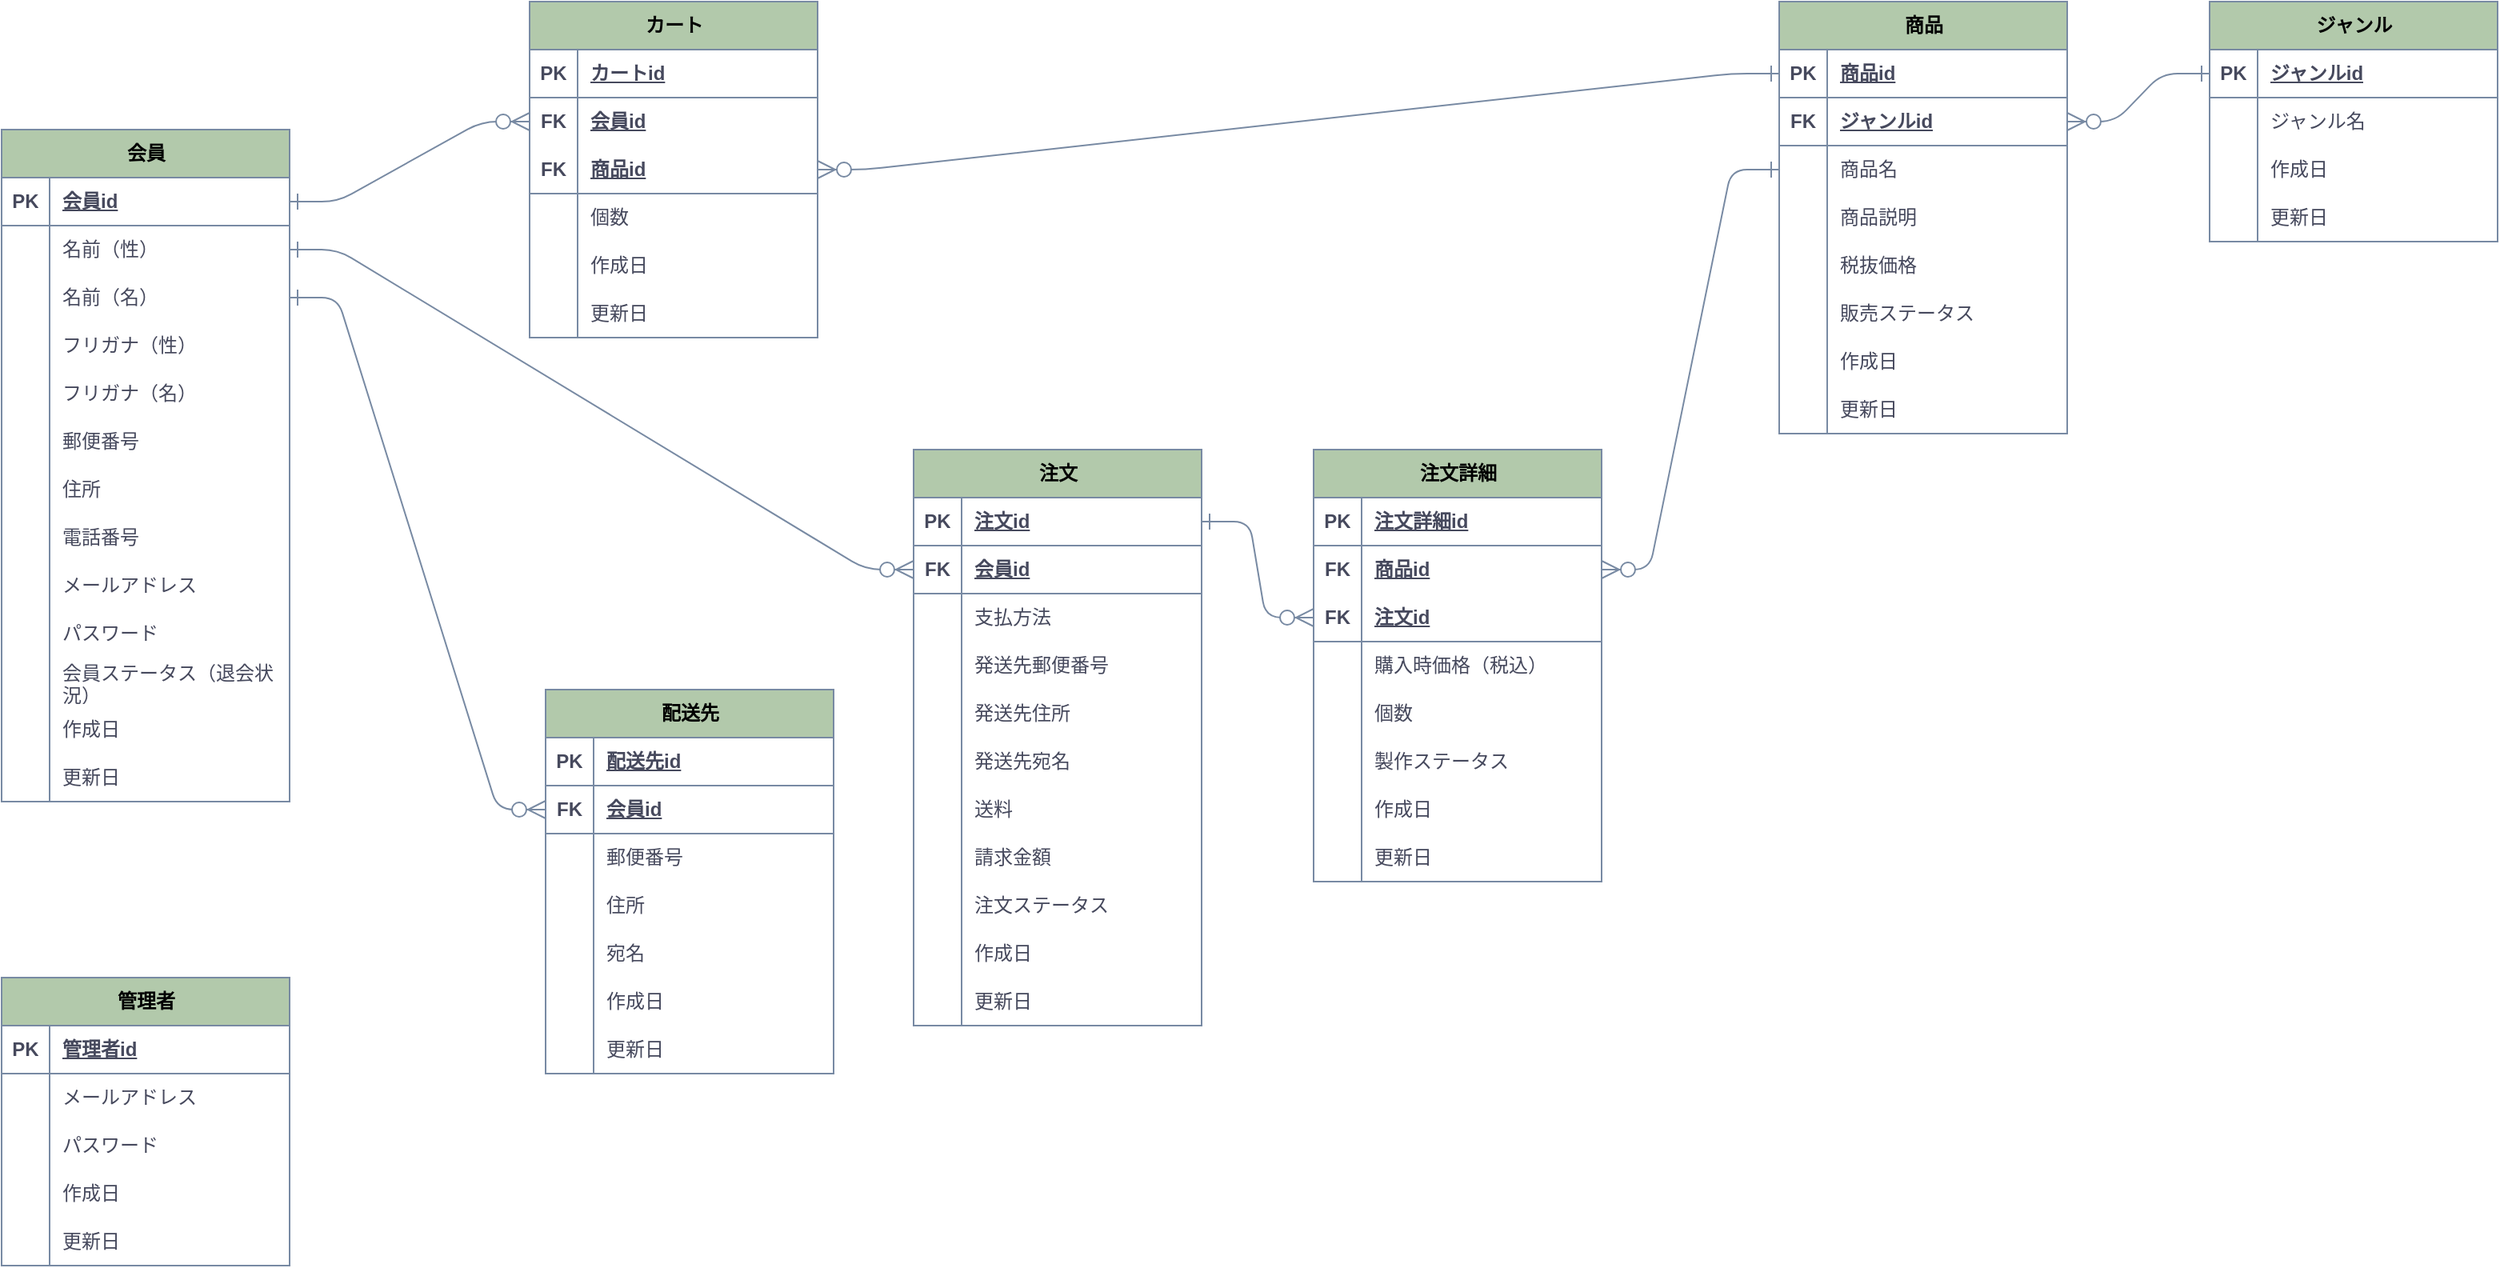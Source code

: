 <mxfile version="21.6.1" type="github">
  <diagram id="C5RBs43oDa-KdzZeNtuy" name="Page-1">
    <mxGraphModel dx="1034" dy="478" grid="1" gridSize="10" guides="1" tooltips="1" connect="1" arrows="1" fold="1" page="1" pageScale="1" pageWidth="827" pageHeight="1169" math="0" shadow="0">
      <root>
        <mxCell id="WIyWlLk6GJQsqaUBKTNV-0" />
        <mxCell id="WIyWlLk6GJQsqaUBKTNV-1" parent="WIyWlLk6GJQsqaUBKTNV-0" />
        <mxCell id="TtT6zjxbn2nU0OrpLk1x-77" value="&lt;font color=&quot;#000000&quot;&gt;管理者&lt;/font&gt;" style="shape=table;startSize=30;container=1;collapsible=1;childLayout=tableLayout;fixedRows=1;rowLines=0;fontStyle=1;align=center;resizeLast=1;html=1;strokeColor=#788AA3;fontFamily=Helvetica;fontSize=12;fontColor=#46495D;fillColor=#B2C9AB;labelBackgroundColor=none;" parent="WIyWlLk6GJQsqaUBKTNV-1" vertex="1">
          <mxGeometry x="40" y="670" width="180" height="180" as="geometry">
            <mxRectangle x="50" y="90" width="80" height="30" as="alternateBounds" />
          </mxGeometry>
        </mxCell>
        <mxCell id="TtT6zjxbn2nU0OrpLk1x-78" value="" style="shape=tableRow;horizontal=0;startSize=0;swimlaneHead=0;swimlaneBody=0;fillColor=none;collapsible=0;dropTarget=0;points=[[0,0.5],[1,0.5]];portConstraint=eastwest;top=0;left=0;right=0;bottom=1;strokeColor=#788AA3;fontFamily=Helvetica;fontSize=12;fontColor=#46495D;html=1;labelBackgroundColor=none;" parent="TtT6zjxbn2nU0OrpLk1x-77" vertex="1">
          <mxGeometry y="30" width="180" height="30" as="geometry" />
        </mxCell>
        <mxCell id="TtT6zjxbn2nU0OrpLk1x-79" value="PK" style="shape=partialRectangle;connectable=0;fillColor=none;top=0;left=0;bottom=0;right=0;fontStyle=1;overflow=hidden;whiteSpace=wrap;html=1;strokeColor=#788AA3;fontFamily=Helvetica;fontSize=12;fontColor=#46495D;startSize=23;labelBackgroundColor=none;" parent="TtT6zjxbn2nU0OrpLk1x-78" vertex="1">
          <mxGeometry width="30" height="30" as="geometry">
            <mxRectangle width="30" height="30" as="alternateBounds" />
          </mxGeometry>
        </mxCell>
        <mxCell id="TtT6zjxbn2nU0OrpLk1x-80" value="管理者id" style="shape=partialRectangle;connectable=0;fillColor=none;top=0;left=0;bottom=0;right=0;align=left;spacingLeft=6;fontStyle=5;overflow=hidden;whiteSpace=wrap;html=1;strokeColor=#788AA3;fontFamily=Helvetica;fontSize=12;fontColor=#46495D;startSize=23;labelBackgroundColor=none;" parent="TtT6zjxbn2nU0OrpLk1x-78" vertex="1">
          <mxGeometry x="30" width="150" height="30" as="geometry">
            <mxRectangle width="150" height="30" as="alternateBounds" />
          </mxGeometry>
        </mxCell>
        <mxCell id="TtT6zjxbn2nU0OrpLk1x-81" value="" style="shape=tableRow;horizontal=0;startSize=0;swimlaneHead=0;swimlaneBody=0;fillColor=none;collapsible=0;dropTarget=0;points=[[0,0.5],[1,0.5]];portConstraint=eastwest;top=0;left=0;right=0;bottom=0;strokeColor=#788AA3;fontFamily=Helvetica;fontSize=12;fontColor=#46495D;html=1;labelBackgroundColor=none;" parent="TtT6zjxbn2nU0OrpLk1x-77" vertex="1">
          <mxGeometry y="60" width="180" height="30" as="geometry" />
        </mxCell>
        <mxCell id="TtT6zjxbn2nU0OrpLk1x-82" value="" style="shape=partialRectangle;connectable=0;fillColor=none;top=0;left=0;bottom=0;right=0;editable=1;overflow=hidden;whiteSpace=wrap;html=1;strokeColor=#788AA3;fontFamily=Helvetica;fontSize=12;fontColor=#46495D;startSize=23;labelBackgroundColor=none;" parent="TtT6zjxbn2nU0OrpLk1x-81" vertex="1">
          <mxGeometry width="30" height="30" as="geometry">
            <mxRectangle width="30" height="30" as="alternateBounds" />
          </mxGeometry>
        </mxCell>
        <mxCell id="TtT6zjxbn2nU0OrpLk1x-83" value="メールアドレス" style="shape=partialRectangle;connectable=0;fillColor=none;top=0;left=0;bottom=0;right=0;align=left;spacingLeft=6;overflow=hidden;whiteSpace=wrap;html=1;strokeColor=#788AA3;fontFamily=Helvetica;fontSize=12;fontColor=#46495D;startSize=23;labelBackgroundColor=none;" parent="TtT6zjxbn2nU0OrpLk1x-81" vertex="1">
          <mxGeometry x="30" width="150" height="30" as="geometry">
            <mxRectangle width="150" height="30" as="alternateBounds" />
          </mxGeometry>
        </mxCell>
        <mxCell id="TtT6zjxbn2nU0OrpLk1x-84" value="" style="shape=tableRow;horizontal=0;startSize=0;swimlaneHead=0;swimlaneBody=0;fillColor=none;collapsible=0;dropTarget=0;points=[[0,0.5],[1,0.5]];portConstraint=eastwest;top=0;left=0;right=0;bottom=0;strokeColor=#788AA3;fontFamily=Helvetica;fontSize=12;fontColor=#46495D;html=1;labelBackgroundColor=none;" parent="TtT6zjxbn2nU0OrpLk1x-77" vertex="1">
          <mxGeometry y="90" width="180" height="30" as="geometry" />
        </mxCell>
        <mxCell id="TtT6zjxbn2nU0OrpLk1x-85" value="" style="shape=partialRectangle;connectable=0;fillColor=none;top=0;left=0;bottom=0;right=0;editable=1;overflow=hidden;whiteSpace=wrap;html=1;strokeColor=#788AA3;fontFamily=Helvetica;fontSize=12;fontColor=#46495D;startSize=23;labelBackgroundColor=none;" parent="TtT6zjxbn2nU0OrpLk1x-84" vertex="1">
          <mxGeometry width="30" height="30" as="geometry">
            <mxRectangle width="30" height="30" as="alternateBounds" />
          </mxGeometry>
        </mxCell>
        <mxCell id="TtT6zjxbn2nU0OrpLk1x-86" value="パスワード" style="shape=partialRectangle;connectable=0;fillColor=none;top=0;left=0;bottom=0;right=0;align=left;spacingLeft=6;overflow=hidden;whiteSpace=wrap;html=1;strokeColor=#788AA3;fontFamily=Helvetica;fontSize=12;fontColor=#46495D;startSize=23;labelBackgroundColor=none;" parent="TtT6zjxbn2nU0OrpLk1x-84" vertex="1">
          <mxGeometry x="30" width="150" height="30" as="geometry">
            <mxRectangle width="150" height="30" as="alternateBounds" />
          </mxGeometry>
        </mxCell>
        <mxCell id="TtT6zjxbn2nU0OrpLk1x-87" value="" style="shape=tableRow;horizontal=0;startSize=0;swimlaneHead=0;swimlaneBody=0;fillColor=none;collapsible=0;dropTarget=0;points=[[0,0.5],[1,0.5]];portConstraint=eastwest;top=0;left=0;right=0;bottom=0;strokeColor=#788AA3;fontFamily=Helvetica;fontSize=12;fontColor=#46495D;html=1;labelBackgroundColor=none;" parent="TtT6zjxbn2nU0OrpLk1x-77" vertex="1">
          <mxGeometry y="120" width="180" height="30" as="geometry" />
        </mxCell>
        <mxCell id="TtT6zjxbn2nU0OrpLk1x-88" value="" style="shape=partialRectangle;connectable=0;fillColor=none;top=0;left=0;bottom=0;right=0;editable=1;overflow=hidden;whiteSpace=wrap;html=1;strokeColor=#788AA3;fontFamily=Helvetica;fontSize=12;fontColor=#46495D;startSize=23;labelBackgroundColor=none;" parent="TtT6zjxbn2nU0OrpLk1x-87" vertex="1">
          <mxGeometry width="30" height="30" as="geometry">
            <mxRectangle width="30" height="30" as="alternateBounds" />
          </mxGeometry>
        </mxCell>
        <mxCell id="TtT6zjxbn2nU0OrpLk1x-89" value="作成日" style="shape=partialRectangle;connectable=0;fillColor=none;top=0;left=0;bottom=0;right=0;align=left;spacingLeft=6;overflow=hidden;whiteSpace=wrap;html=1;strokeColor=#788AA3;fontFamily=Helvetica;fontSize=12;fontColor=#46495D;startSize=23;labelBackgroundColor=none;" parent="TtT6zjxbn2nU0OrpLk1x-87" vertex="1">
          <mxGeometry x="30" width="150" height="30" as="geometry">
            <mxRectangle width="150" height="30" as="alternateBounds" />
          </mxGeometry>
        </mxCell>
        <mxCell id="TtT6zjxbn2nU0OrpLk1x-180" value="" style="shape=tableRow;horizontal=0;startSize=0;swimlaneHead=0;swimlaneBody=0;fillColor=none;collapsible=0;dropTarget=0;points=[[0,0.5],[1,0.5]];portConstraint=eastwest;top=0;left=0;right=0;bottom=0;strokeColor=#788AA3;fontFamily=Helvetica;fontSize=12;fontColor=#46495D;html=1;labelBackgroundColor=none;" parent="TtT6zjxbn2nU0OrpLk1x-77" vertex="1">
          <mxGeometry y="150" width="180" height="30" as="geometry" />
        </mxCell>
        <mxCell id="TtT6zjxbn2nU0OrpLk1x-181" value="" style="shape=partialRectangle;connectable=0;fillColor=none;top=0;left=0;bottom=0;right=0;editable=1;overflow=hidden;whiteSpace=wrap;html=1;strokeColor=#788AA3;fontFamily=Helvetica;fontSize=12;fontColor=#46495D;startSize=23;labelBackgroundColor=none;" parent="TtT6zjxbn2nU0OrpLk1x-180" vertex="1">
          <mxGeometry width="30" height="30" as="geometry">
            <mxRectangle width="30" height="30" as="alternateBounds" />
          </mxGeometry>
        </mxCell>
        <mxCell id="TtT6zjxbn2nU0OrpLk1x-182" value="更新日" style="shape=partialRectangle;connectable=0;fillColor=none;top=0;left=0;bottom=0;right=0;align=left;spacingLeft=6;overflow=hidden;whiteSpace=wrap;html=1;strokeColor=#788AA3;fontFamily=Helvetica;fontSize=12;fontColor=#46495D;startSize=23;labelBackgroundColor=none;" parent="TtT6zjxbn2nU0OrpLk1x-180" vertex="1">
          <mxGeometry x="30" width="150" height="30" as="geometry">
            <mxRectangle width="150" height="30" as="alternateBounds" />
          </mxGeometry>
        </mxCell>
        <mxCell id="TtT6zjxbn2nU0OrpLk1x-122" value="&lt;font color=&quot;#000000&quot;&gt;会員&lt;/font&gt;" style="shape=table;startSize=30;container=1;collapsible=1;childLayout=tableLayout;fixedRows=1;rowLines=0;fontStyle=1;align=center;resizeLast=1;html=1;strokeColor=#788AA3;fontFamily=Helvetica;fontSize=12;fontColor=#46495D;fillColor=#B2C9AB;labelBackgroundColor=none;" parent="WIyWlLk6GJQsqaUBKTNV-1" vertex="1">
          <mxGeometry x="40" y="140" width="180" height="420" as="geometry" />
        </mxCell>
        <mxCell id="TtT6zjxbn2nU0OrpLk1x-123" value="" style="shape=tableRow;horizontal=0;startSize=0;swimlaneHead=0;swimlaneBody=0;fillColor=none;collapsible=0;dropTarget=0;points=[[0,0.5],[1,0.5]];portConstraint=eastwest;top=0;left=0;right=0;bottom=1;strokeColor=#788AA3;fontFamily=Helvetica;fontSize=12;fontColor=#46495D;html=1;labelBackgroundColor=none;" parent="TtT6zjxbn2nU0OrpLk1x-122" vertex="1">
          <mxGeometry y="30" width="180" height="30" as="geometry" />
        </mxCell>
        <mxCell id="TtT6zjxbn2nU0OrpLk1x-124" value="PK" style="shape=partialRectangle;connectable=0;fillColor=none;top=0;left=0;bottom=0;right=0;fontStyle=1;overflow=hidden;whiteSpace=wrap;html=1;strokeColor=#788AA3;fontFamily=Helvetica;fontSize=12;fontColor=#46495D;startSize=23;labelBackgroundColor=none;" parent="TtT6zjxbn2nU0OrpLk1x-123" vertex="1">
          <mxGeometry width="30" height="30" as="geometry">
            <mxRectangle width="30" height="30" as="alternateBounds" />
          </mxGeometry>
        </mxCell>
        <mxCell id="TtT6zjxbn2nU0OrpLk1x-125" value="会員id" style="shape=partialRectangle;connectable=0;fillColor=none;top=0;left=0;bottom=0;right=0;align=left;spacingLeft=6;fontStyle=5;overflow=hidden;whiteSpace=wrap;html=1;strokeColor=#788AA3;fontFamily=Helvetica;fontSize=12;fontColor=#46495D;startSize=23;labelBackgroundColor=none;" parent="TtT6zjxbn2nU0OrpLk1x-123" vertex="1">
          <mxGeometry x="30" width="150" height="30" as="geometry">
            <mxRectangle width="150" height="30" as="alternateBounds" />
          </mxGeometry>
        </mxCell>
        <mxCell id="TtT6zjxbn2nU0OrpLk1x-126" value="" style="shape=tableRow;horizontal=0;startSize=0;swimlaneHead=0;swimlaneBody=0;fillColor=none;collapsible=0;dropTarget=0;points=[[0,0.5],[1,0.5]];portConstraint=eastwest;top=0;left=0;right=0;bottom=0;strokeColor=#788AA3;fontFamily=Helvetica;fontSize=12;fontColor=#46495D;html=1;labelBackgroundColor=none;" parent="TtT6zjxbn2nU0OrpLk1x-122" vertex="1">
          <mxGeometry y="60" width="180" height="30" as="geometry" />
        </mxCell>
        <mxCell id="TtT6zjxbn2nU0OrpLk1x-127" value="" style="shape=partialRectangle;connectable=0;fillColor=none;top=0;left=0;bottom=0;right=0;editable=1;overflow=hidden;whiteSpace=wrap;html=1;strokeColor=#788AA3;fontFamily=Helvetica;fontSize=12;fontColor=#46495D;startSize=23;labelBackgroundColor=none;" parent="TtT6zjxbn2nU0OrpLk1x-126" vertex="1">
          <mxGeometry width="30" height="30" as="geometry">
            <mxRectangle width="30" height="30" as="alternateBounds" />
          </mxGeometry>
        </mxCell>
        <mxCell id="TtT6zjxbn2nU0OrpLk1x-128" value="名前（性）" style="shape=partialRectangle;connectable=0;fillColor=none;top=0;left=0;bottom=0;right=0;align=left;spacingLeft=6;overflow=hidden;whiteSpace=wrap;html=1;strokeColor=#788AA3;fontFamily=Helvetica;fontSize=12;fontColor=#46495D;startSize=23;labelBackgroundColor=none;" parent="TtT6zjxbn2nU0OrpLk1x-126" vertex="1">
          <mxGeometry x="30" width="150" height="30" as="geometry">
            <mxRectangle width="150" height="30" as="alternateBounds" />
          </mxGeometry>
        </mxCell>
        <mxCell id="TtT6zjxbn2nU0OrpLk1x-129" value="" style="shape=tableRow;horizontal=0;startSize=0;swimlaneHead=0;swimlaneBody=0;fillColor=none;collapsible=0;dropTarget=0;points=[[0,0.5],[1,0.5]];portConstraint=eastwest;top=0;left=0;right=0;bottom=0;strokeColor=#788AA3;fontFamily=Helvetica;fontSize=12;fontColor=#46495D;html=1;labelBackgroundColor=none;" parent="TtT6zjxbn2nU0OrpLk1x-122" vertex="1">
          <mxGeometry y="90" width="180" height="30" as="geometry" />
        </mxCell>
        <mxCell id="TtT6zjxbn2nU0OrpLk1x-130" value="" style="shape=partialRectangle;connectable=0;fillColor=none;top=0;left=0;bottom=0;right=0;editable=1;overflow=hidden;whiteSpace=wrap;html=1;strokeColor=#788AA3;fontFamily=Helvetica;fontSize=12;fontColor=#46495D;startSize=23;labelBackgroundColor=none;" parent="TtT6zjxbn2nU0OrpLk1x-129" vertex="1">
          <mxGeometry width="30" height="30" as="geometry">
            <mxRectangle width="30" height="30" as="alternateBounds" />
          </mxGeometry>
        </mxCell>
        <mxCell id="TtT6zjxbn2nU0OrpLk1x-131" value="名前（名）" style="shape=partialRectangle;connectable=0;fillColor=none;top=0;left=0;bottom=0;right=0;align=left;spacingLeft=6;overflow=hidden;whiteSpace=wrap;html=1;strokeColor=#788AA3;fontFamily=Helvetica;fontSize=12;fontColor=#46495D;startSize=23;labelBackgroundColor=none;" parent="TtT6zjxbn2nU0OrpLk1x-129" vertex="1">
          <mxGeometry x="30" width="150" height="30" as="geometry">
            <mxRectangle width="150" height="30" as="alternateBounds" />
          </mxGeometry>
        </mxCell>
        <mxCell id="TtT6zjxbn2nU0OrpLk1x-132" value="" style="shape=tableRow;horizontal=0;startSize=0;swimlaneHead=0;swimlaneBody=0;fillColor=none;collapsible=0;dropTarget=0;points=[[0,0.5],[1,0.5]];portConstraint=eastwest;top=0;left=0;right=0;bottom=0;strokeColor=#788AA3;fontFamily=Helvetica;fontSize=12;fontColor=#46495D;html=1;labelBackgroundColor=none;" parent="TtT6zjxbn2nU0OrpLk1x-122" vertex="1">
          <mxGeometry y="120" width="180" height="30" as="geometry" />
        </mxCell>
        <mxCell id="TtT6zjxbn2nU0OrpLk1x-133" value="" style="shape=partialRectangle;connectable=0;fillColor=none;top=0;left=0;bottom=0;right=0;editable=1;overflow=hidden;whiteSpace=wrap;html=1;strokeColor=#788AA3;fontFamily=Helvetica;fontSize=12;fontColor=#46495D;startSize=23;labelBackgroundColor=none;" parent="TtT6zjxbn2nU0OrpLk1x-132" vertex="1">
          <mxGeometry width="30" height="30" as="geometry">
            <mxRectangle width="30" height="30" as="alternateBounds" />
          </mxGeometry>
        </mxCell>
        <mxCell id="TtT6zjxbn2nU0OrpLk1x-134" value="フリガナ（性）" style="shape=partialRectangle;connectable=0;fillColor=none;top=0;left=0;bottom=0;right=0;align=left;spacingLeft=6;overflow=hidden;whiteSpace=wrap;html=1;strokeColor=#788AA3;fontFamily=Helvetica;fontSize=12;fontColor=#46495D;startSize=23;labelBackgroundColor=none;" parent="TtT6zjxbn2nU0OrpLk1x-132" vertex="1">
          <mxGeometry x="30" width="150" height="30" as="geometry">
            <mxRectangle width="150" height="30" as="alternateBounds" />
          </mxGeometry>
        </mxCell>
        <mxCell id="TtT6zjxbn2nU0OrpLk1x-153" value="" style="shape=tableRow;horizontal=0;startSize=0;swimlaneHead=0;swimlaneBody=0;fillColor=none;collapsible=0;dropTarget=0;points=[[0,0.5],[1,0.5]];portConstraint=eastwest;top=0;left=0;right=0;bottom=0;strokeColor=#788AA3;fontFamily=Helvetica;fontSize=12;fontColor=#46495D;html=1;labelBackgroundColor=none;" parent="TtT6zjxbn2nU0OrpLk1x-122" vertex="1">
          <mxGeometry y="150" width="180" height="30" as="geometry" />
        </mxCell>
        <mxCell id="TtT6zjxbn2nU0OrpLk1x-154" value="" style="shape=partialRectangle;connectable=0;fillColor=none;top=0;left=0;bottom=0;right=0;editable=1;overflow=hidden;whiteSpace=wrap;html=1;strokeColor=#788AA3;fontFamily=Helvetica;fontSize=12;fontColor=#46495D;startSize=23;labelBackgroundColor=none;" parent="TtT6zjxbn2nU0OrpLk1x-153" vertex="1">
          <mxGeometry width="30" height="30" as="geometry">
            <mxRectangle width="30" height="30" as="alternateBounds" />
          </mxGeometry>
        </mxCell>
        <mxCell id="TtT6zjxbn2nU0OrpLk1x-155" value="フリガナ（名）" style="shape=partialRectangle;connectable=0;fillColor=none;top=0;left=0;bottom=0;right=0;align=left;spacingLeft=6;overflow=hidden;whiteSpace=wrap;html=1;strokeColor=#788AA3;fontFamily=Helvetica;fontSize=12;fontColor=#46495D;startSize=23;labelBackgroundColor=none;" parent="TtT6zjxbn2nU0OrpLk1x-153" vertex="1">
          <mxGeometry x="30" width="150" height="30" as="geometry">
            <mxRectangle width="150" height="30" as="alternateBounds" />
          </mxGeometry>
        </mxCell>
        <mxCell id="TtT6zjxbn2nU0OrpLk1x-156" value="" style="shape=tableRow;horizontal=0;startSize=0;swimlaneHead=0;swimlaneBody=0;fillColor=none;collapsible=0;dropTarget=0;points=[[0,0.5],[1,0.5]];portConstraint=eastwest;top=0;left=0;right=0;bottom=0;strokeColor=#788AA3;fontFamily=Helvetica;fontSize=12;fontColor=#46495D;html=1;labelBackgroundColor=none;" parent="TtT6zjxbn2nU0OrpLk1x-122" vertex="1">
          <mxGeometry y="180" width="180" height="30" as="geometry" />
        </mxCell>
        <mxCell id="TtT6zjxbn2nU0OrpLk1x-157" value="" style="shape=partialRectangle;connectable=0;fillColor=none;top=0;left=0;bottom=0;right=0;editable=1;overflow=hidden;whiteSpace=wrap;html=1;strokeColor=#788AA3;fontFamily=Helvetica;fontSize=12;fontColor=#46495D;startSize=23;labelBackgroundColor=none;" parent="TtT6zjxbn2nU0OrpLk1x-156" vertex="1">
          <mxGeometry width="30" height="30" as="geometry">
            <mxRectangle width="30" height="30" as="alternateBounds" />
          </mxGeometry>
        </mxCell>
        <mxCell id="TtT6zjxbn2nU0OrpLk1x-158" value="郵便番号" style="shape=partialRectangle;connectable=0;fillColor=none;top=0;left=0;bottom=0;right=0;align=left;spacingLeft=6;overflow=hidden;whiteSpace=wrap;html=1;strokeColor=#788AA3;fontFamily=Helvetica;fontSize=12;fontColor=#46495D;startSize=23;labelBackgroundColor=none;" parent="TtT6zjxbn2nU0OrpLk1x-156" vertex="1">
          <mxGeometry x="30" width="150" height="30" as="geometry">
            <mxRectangle width="150" height="30" as="alternateBounds" />
          </mxGeometry>
        </mxCell>
        <mxCell id="TtT6zjxbn2nU0OrpLk1x-159" value="" style="shape=tableRow;horizontal=0;startSize=0;swimlaneHead=0;swimlaneBody=0;fillColor=none;collapsible=0;dropTarget=0;points=[[0,0.5],[1,0.5]];portConstraint=eastwest;top=0;left=0;right=0;bottom=0;strokeColor=#788AA3;fontFamily=Helvetica;fontSize=12;fontColor=#46495D;html=1;labelBackgroundColor=none;" parent="TtT6zjxbn2nU0OrpLk1x-122" vertex="1">
          <mxGeometry y="210" width="180" height="30" as="geometry" />
        </mxCell>
        <mxCell id="TtT6zjxbn2nU0OrpLk1x-160" value="" style="shape=partialRectangle;connectable=0;fillColor=none;top=0;left=0;bottom=0;right=0;editable=1;overflow=hidden;whiteSpace=wrap;html=1;strokeColor=#788AA3;fontFamily=Helvetica;fontSize=12;fontColor=#46495D;startSize=23;labelBackgroundColor=none;" parent="TtT6zjxbn2nU0OrpLk1x-159" vertex="1">
          <mxGeometry width="30" height="30" as="geometry">
            <mxRectangle width="30" height="30" as="alternateBounds" />
          </mxGeometry>
        </mxCell>
        <mxCell id="TtT6zjxbn2nU0OrpLk1x-161" value="住所" style="shape=partialRectangle;connectable=0;fillColor=none;top=0;left=0;bottom=0;right=0;align=left;spacingLeft=6;overflow=hidden;whiteSpace=wrap;html=1;strokeColor=#788AA3;fontFamily=Helvetica;fontSize=12;fontColor=#46495D;startSize=23;labelBackgroundColor=none;" parent="TtT6zjxbn2nU0OrpLk1x-159" vertex="1">
          <mxGeometry x="30" width="150" height="30" as="geometry">
            <mxRectangle width="150" height="30" as="alternateBounds" />
          </mxGeometry>
        </mxCell>
        <mxCell id="TtT6zjxbn2nU0OrpLk1x-162" value="" style="shape=tableRow;horizontal=0;startSize=0;swimlaneHead=0;swimlaneBody=0;fillColor=none;collapsible=0;dropTarget=0;points=[[0,0.5],[1,0.5]];portConstraint=eastwest;top=0;left=0;right=0;bottom=0;strokeColor=#788AA3;fontFamily=Helvetica;fontSize=12;fontColor=#46495D;html=1;labelBackgroundColor=none;" parent="TtT6zjxbn2nU0OrpLk1x-122" vertex="1">
          <mxGeometry y="240" width="180" height="30" as="geometry" />
        </mxCell>
        <mxCell id="TtT6zjxbn2nU0OrpLk1x-163" value="" style="shape=partialRectangle;connectable=0;fillColor=none;top=0;left=0;bottom=0;right=0;editable=1;overflow=hidden;whiteSpace=wrap;html=1;strokeColor=#788AA3;fontFamily=Helvetica;fontSize=12;fontColor=#46495D;startSize=23;labelBackgroundColor=none;" parent="TtT6zjxbn2nU0OrpLk1x-162" vertex="1">
          <mxGeometry width="30" height="30" as="geometry">
            <mxRectangle width="30" height="30" as="alternateBounds" />
          </mxGeometry>
        </mxCell>
        <mxCell id="TtT6zjxbn2nU0OrpLk1x-164" value="電話番号" style="shape=partialRectangle;connectable=0;fillColor=none;top=0;left=0;bottom=0;right=0;align=left;spacingLeft=6;overflow=hidden;whiteSpace=wrap;html=1;strokeColor=#788AA3;fontFamily=Helvetica;fontSize=12;fontColor=#46495D;startSize=23;labelBackgroundColor=none;" parent="TtT6zjxbn2nU0OrpLk1x-162" vertex="1">
          <mxGeometry x="30" width="150" height="30" as="geometry">
            <mxRectangle width="150" height="30" as="alternateBounds" />
          </mxGeometry>
        </mxCell>
        <mxCell id="TtT6zjxbn2nU0OrpLk1x-165" value="" style="shape=tableRow;horizontal=0;startSize=0;swimlaneHead=0;swimlaneBody=0;fillColor=none;collapsible=0;dropTarget=0;points=[[0,0.5],[1,0.5]];portConstraint=eastwest;top=0;left=0;right=0;bottom=0;strokeColor=#788AA3;fontFamily=Helvetica;fontSize=12;fontColor=#46495D;html=1;labelBackgroundColor=none;" parent="TtT6zjxbn2nU0OrpLk1x-122" vertex="1">
          <mxGeometry y="270" width="180" height="30" as="geometry" />
        </mxCell>
        <mxCell id="TtT6zjxbn2nU0OrpLk1x-166" value="" style="shape=partialRectangle;connectable=0;fillColor=none;top=0;left=0;bottom=0;right=0;editable=1;overflow=hidden;whiteSpace=wrap;html=1;strokeColor=#788AA3;fontFamily=Helvetica;fontSize=12;fontColor=#46495D;startSize=23;labelBackgroundColor=none;" parent="TtT6zjxbn2nU0OrpLk1x-165" vertex="1">
          <mxGeometry width="30" height="30" as="geometry">
            <mxRectangle width="30" height="30" as="alternateBounds" />
          </mxGeometry>
        </mxCell>
        <mxCell id="TtT6zjxbn2nU0OrpLk1x-167" value="メールアドレス" style="shape=partialRectangle;connectable=0;fillColor=none;top=0;left=0;bottom=0;right=0;align=left;spacingLeft=6;overflow=hidden;whiteSpace=wrap;html=1;strokeColor=#788AA3;fontFamily=Helvetica;fontSize=12;fontColor=#46495D;startSize=23;labelBackgroundColor=none;" parent="TtT6zjxbn2nU0OrpLk1x-165" vertex="1">
          <mxGeometry x="30" width="150" height="30" as="geometry">
            <mxRectangle width="150" height="30" as="alternateBounds" />
          </mxGeometry>
        </mxCell>
        <mxCell id="TtT6zjxbn2nU0OrpLk1x-168" value="" style="shape=tableRow;horizontal=0;startSize=0;swimlaneHead=0;swimlaneBody=0;fillColor=none;collapsible=0;dropTarget=0;points=[[0,0.5],[1,0.5]];portConstraint=eastwest;top=0;left=0;right=0;bottom=0;strokeColor=#788AA3;fontFamily=Helvetica;fontSize=12;fontColor=#46495D;html=1;labelBackgroundColor=none;" parent="TtT6zjxbn2nU0OrpLk1x-122" vertex="1">
          <mxGeometry y="300" width="180" height="30" as="geometry" />
        </mxCell>
        <mxCell id="TtT6zjxbn2nU0OrpLk1x-169" value="" style="shape=partialRectangle;connectable=0;fillColor=none;top=0;left=0;bottom=0;right=0;editable=1;overflow=hidden;whiteSpace=wrap;html=1;strokeColor=#788AA3;fontFamily=Helvetica;fontSize=12;fontColor=#46495D;startSize=23;labelBackgroundColor=none;" parent="TtT6zjxbn2nU0OrpLk1x-168" vertex="1">
          <mxGeometry width="30" height="30" as="geometry">
            <mxRectangle width="30" height="30" as="alternateBounds" />
          </mxGeometry>
        </mxCell>
        <mxCell id="TtT6zjxbn2nU0OrpLk1x-170" value="パスワード" style="shape=partialRectangle;connectable=0;fillColor=none;top=0;left=0;bottom=0;right=0;align=left;spacingLeft=6;overflow=hidden;whiteSpace=wrap;html=1;strokeColor=#788AA3;fontFamily=Helvetica;fontSize=12;fontColor=#46495D;startSize=23;labelBackgroundColor=none;" parent="TtT6zjxbn2nU0OrpLk1x-168" vertex="1">
          <mxGeometry x="30" width="150" height="30" as="geometry">
            <mxRectangle width="150" height="30" as="alternateBounds" />
          </mxGeometry>
        </mxCell>
        <mxCell id="TtT6zjxbn2nU0OrpLk1x-171" value="" style="shape=tableRow;horizontal=0;startSize=0;swimlaneHead=0;swimlaneBody=0;fillColor=none;collapsible=0;dropTarget=0;points=[[0,0.5],[1,0.5]];portConstraint=eastwest;top=0;left=0;right=0;bottom=0;strokeColor=#788AA3;fontFamily=Helvetica;fontSize=12;fontColor=#46495D;html=1;labelBackgroundColor=none;" parent="TtT6zjxbn2nU0OrpLk1x-122" vertex="1">
          <mxGeometry y="330" width="180" height="30" as="geometry" />
        </mxCell>
        <mxCell id="TtT6zjxbn2nU0OrpLk1x-172" value="" style="shape=partialRectangle;connectable=0;fillColor=none;top=0;left=0;bottom=0;right=0;editable=1;overflow=hidden;whiteSpace=wrap;html=1;strokeColor=#788AA3;fontFamily=Helvetica;fontSize=12;fontColor=#46495D;startSize=23;labelBackgroundColor=none;" parent="TtT6zjxbn2nU0OrpLk1x-171" vertex="1">
          <mxGeometry width="30" height="30" as="geometry">
            <mxRectangle width="30" height="30" as="alternateBounds" />
          </mxGeometry>
        </mxCell>
        <mxCell id="TtT6zjxbn2nU0OrpLk1x-173" value="会員ステータス（退会状況）" style="shape=partialRectangle;connectable=0;fillColor=none;top=0;left=0;bottom=0;right=0;align=left;spacingLeft=6;overflow=hidden;whiteSpace=wrap;html=1;strokeColor=#788AA3;fontFamily=Helvetica;fontSize=12;fontColor=#46495D;startSize=23;labelBackgroundColor=none;" parent="TtT6zjxbn2nU0OrpLk1x-171" vertex="1">
          <mxGeometry x="30" width="150" height="30" as="geometry">
            <mxRectangle width="150" height="30" as="alternateBounds" />
          </mxGeometry>
        </mxCell>
        <mxCell id="TtT6zjxbn2nU0OrpLk1x-174" value="" style="shape=tableRow;horizontal=0;startSize=0;swimlaneHead=0;swimlaneBody=0;fillColor=none;collapsible=0;dropTarget=0;points=[[0,0.5],[1,0.5]];portConstraint=eastwest;top=0;left=0;right=0;bottom=0;strokeColor=#788AA3;fontFamily=Helvetica;fontSize=12;fontColor=#46495D;html=1;labelBackgroundColor=none;" parent="TtT6zjxbn2nU0OrpLk1x-122" vertex="1">
          <mxGeometry y="360" width="180" height="30" as="geometry" />
        </mxCell>
        <mxCell id="TtT6zjxbn2nU0OrpLk1x-175" value="" style="shape=partialRectangle;connectable=0;fillColor=none;top=0;left=0;bottom=0;right=0;editable=1;overflow=hidden;whiteSpace=wrap;html=1;strokeColor=#788AA3;fontFamily=Helvetica;fontSize=12;fontColor=#46495D;startSize=23;labelBackgroundColor=none;" parent="TtT6zjxbn2nU0OrpLk1x-174" vertex="1">
          <mxGeometry width="30" height="30" as="geometry">
            <mxRectangle width="30" height="30" as="alternateBounds" />
          </mxGeometry>
        </mxCell>
        <mxCell id="TtT6zjxbn2nU0OrpLk1x-176" value="作成日" style="shape=partialRectangle;connectable=0;fillColor=none;top=0;left=0;bottom=0;right=0;align=left;spacingLeft=6;overflow=hidden;whiteSpace=wrap;html=1;strokeColor=#788AA3;fontFamily=Helvetica;fontSize=12;fontColor=#46495D;startSize=23;labelBackgroundColor=none;" parent="TtT6zjxbn2nU0OrpLk1x-174" vertex="1">
          <mxGeometry x="30" width="150" height="30" as="geometry">
            <mxRectangle width="150" height="30" as="alternateBounds" />
          </mxGeometry>
        </mxCell>
        <mxCell id="TtT6zjxbn2nU0OrpLk1x-177" value="" style="shape=tableRow;horizontal=0;startSize=0;swimlaneHead=0;swimlaneBody=0;fillColor=none;collapsible=0;dropTarget=0;points=[[0,0.5],[1,0.5]];portConstraint=eastwest;top=0;left=0;right=0;bottom=0;strokeColor=#788AA3;fontFamily=Helvetica;fontSize=12;fontColor=#46495D;html=1;labelBackgroundColor=none;" parent="TtT6zjxbn2nU0OrpLk1x-122" vertex="1">
          <mxGeometry y="390" width="180" height="30" as="geometry" />
        </mxCell>
        <mxCell id="TtT6zjxbn2nU0OrpLk1x-178" value="" style="shape=partialRectangle;connectable=0;fillColor=none;top=0;left=0;bottom=0;right=0;editable=1;overflow=hidden;whiteSpace=wrap;html=1;strokeColor=#788AA3;fontFamily=Helvetica;fontSize=12;fontColor=#46495D;startSize=23;labelBackgroundColor=none;" parent="TtT6zjxbn2nU0OrpLk1x-177" vertex="1">
          <mxGeometry width="30" height="30" as="geometry">
            <mxRectangle width="30" height="30" as="alternateBounds" />
          </mxGeometry>
        </mxCell>
        <mxCell id="TtT6zjxbn2nU0OrpLk1x-179" value="更新日" style="shape=partialRectangle;connectable=0;fillColor=none;top=0;left=0;bottom=0;right=0;align=left;spacingLeft=6;overflow=hidden;whiteSpace=wrap;html=1;strokeColor=#788AA3;fontFamily=Helvetica;fontSize=12;fontColor=#46495D;startSize=23;labelBackgroundColor=none;" parent="TtT6zjxbn2nU0OrpLk1x-177" vertex="1">
          <mxGeometry x="30" width="150" height="30" as="geometry">
            <mxRectangle width="150" height="30" as="alternateBounds" />
          </mxGeometry>
        </mxCell>
        <mxCell id="TtT6zjxbn2nU0OrpLk1x-147" value="" style="shape=tableRow;horizontal=0;startSize=0;swimlaneHead=0;swimlaneBody=0;fillColor=none;collapsible=0;dropTarget=0;points=[[0,0.5],[1,0.5]];portConstraint=eastwest;top=0;left=0;right=0;bottom=0;strokeColor=#788AA3;fontFamily=Helvetica;fontSize=12;fontColor=#46495D;html=1;labelBackgroundColor=none;" parent="WIyWlLk6GJQsqaUBKTNV-1" vertex="1">
          <mxGeometry x="60" y="470" width="180" height="30" as="geometry" />
        </mxCell>
        <mxCell id="TtT6zjxbn2nU0OrpLk1x-148" value="" style="shape=partialRectangle;connectable=0;fillColor=none;top=0;left=0;bottom=0;right=0;editable=1;overflow=hidden;whiteSpace=wrap;html=1;strokeColor=#788AA3;fontFamily=Helvetica;fontSize=12;fontColor=#46495D;startSize=23;labelBackgroundColor=none;" parent="TtT6zjxbn2nU0OrpLk1x-147" vertex="1">
          <mxGeometry width="30" height="30" as="geometry">
            <mxRectangle width="30" height="30" as="alternateBounds" />
          </mxGeometry>
        </mxCell>
        <mxCell id="TtT6zjxbn2nU0OrpLk1x-150" value="" style="shape=tableRow;horizontal=0;startSize=0;swimlaneHead=0;swimlaneBody=0;fillColor=none;collapsible=0;dropTarget=0;points=[[0,0.5],[1,0.5]];portConstraint=eastwest;top=0;left=0;right=0;bottom=0;strokeColor=#788AA3;fontFamily=Helvetica;fontSize=12;fontColor=#46495D;html=1;labelBackgroundColor=none;" parent="WIyWlLk6GJQsqaUBKTNV-1" vertex="1">
          <mxGeometry x="60" y="470" width="180" height="30" as="geometry" />
        </mxCell>
        <mxCell id="TtT6zjxbn2nU0OrpLk1x-151" value="" style="shape=partialRectangle;connectable=0;fillColor=none;top=0;left=0;bottom=0;right=0;editable=1;overflow=hidden;whiteSpace=wrap;html=1;strokeColor=#788AA3;fontFamily=Helvetica;fontSize=12;fontColor=#46495D;startSize=23;labelBackgroundColor=none;" parent="TtT6zjxbn2nU0OrpLk1x-150" vertex="1">
          <mxGeometry width="30" height="30" as="geometry">
            <mxRectangle width="30" height="30" as="alternateBounds" />
          </mxGeometry>
        </mxCell>
        <mxCell id="TtT6zjxbn2nU0OrpLk1x-282" value="" style="edgeStyle=entityRelationEdgeStyle;fontSize=12;html=1;endArrow=ERzeroToMany;endFill=1;fontFamily=Helvetica;fontColor=default;startSize=8;exitX=1;exitY=0.5;exitDx=0;exitDy=0;entryX=0;entryY=0.5;entryDx=0;entryDy=0;rounded=1;startArrow=ERone;startFill=0;endSize=9;labelBackgroundColor=none;strokeColor=#788AA3;" parent="WIyWlLk6GJQsqaUBKTNV-1" source="TtT6zjxbn2nU0OrpLk1x-126" edge="1">
          <mxGeometry width="100" height="100" relative="1" as="geometry">
            <mxPoint x="370" y="190" as="sourcePoint" />
            <mxPoint x="610" y="415" as="targetPoint" />
            <Array as="points">
              <mxPoint x="450" y="210" />
              <mxPoint x="480" y="210" />
            </Array>
          </mxGeometry>
        </mxCell>
        <mxCell id="TtT6zjxbn2nU0OrpLk1x-284" value="&lt;font color=&quot;#000000&quot;&gt;商品&lt;/font&gt;" style="shape=table;startSize=30;container=1;collapsible=1;childLayout=tableLayout;fixedRows=1;rowLines=0;fontStyle=1;align=center;resizeLast=1;html=1;strokeColor=#788AA3;fontFamily=Helvetica;fontSize=12;fontColor=#46495D;fillColor=#B2C9AB;labelBackgroundColor=none;" parent="WIyWlLk6GJQsqaUBKTNV-1" vertex="1">
          <mxGeometry x="1151" y="60" width="180" height="270" as="geometry" />
        </mxCell>
        <mxCell id="TtT6zjxbn2nU0OrpLk1x-285" value="" style="shape=tableRow;horizontal=0;startSize=0;swimlaneHead=0;swimlaneBody=0;fillColor=none;collapsible=0;dropTarget=0;points=[[0,0.5],[1,0.5]];portConstraint=eastwest;top=0;left=0;right=0;bottom=1;strokeColor=#788AA3;fontFamily=Helvetica;fontSize=12;fontColor=#46495D;html=1;labelBackgroundColor=none;" parent="TtT6zjxbn2nU0OrpLk1x-284" vertex="1">
          <mxGeometry y="30" width="180" height="30" as="geometry" />
        </mxCell>
        <mxCell id="TtT6zjxbn2nU0OrpLk1x-286" value="PK" style="shape=partialRectangle;connectable=0;fillColor=none;top=0;left=0;bottom=0;right=0;fontStyle=1;overflow=hidden;whiteSpace=wrap;html=1;strokeColor=#788AA3;fontFamily=Helvetica;fontSize=12;fontColor=#46495D;startSize=23;labelBackgroundColor=none;" parent="TtT6zjxbn2nU0OrpLk1x-285" vertex="1">
          <mxGeometry width="30" height="30" as="geometry">
            <mxRectangle width="30" height="30" as="alternateBounds" />
          </mxGeometry>
        </mxCell>
        <mxCell id="TtT6zjxbn2nU0OrpLk1x-287" value="商品id" style="shape=partialRectangle;connectable=0;fillColor=none;top=0;left=0;bottom=0;right=0;align=left;spacingLeft=6;fontStyle=5;overflow=hidden;whiteSpace=wrap;html=1;strokeColor=#788AA3;fontFamily=Helvetica;fontSize=12;fontColor=#46495D;startSize=23;labelBackgroundColor=none;" parent="TtT6zjxbn2nU0OrpLk1x-285" vertex="1">
          <mxGeometry x="30" width="150" height="30" as="geometry">
            <mxRectangle width="150" height="30" as="alternateBounds" />
          </mxGeometry>
        </mxCell>
        <mxCell id="TtT6zjxbn2nU0OrpLk1x-288" value="" style="shape=tableRow;horizontal=0;startSize=0;swimlaneHead=0;swimlaneBody=0;fillColor=none;collapsible=0;dropTarget=0;points=[[0,0.5],[1,0.5]];portConstraint=eastwest;top=0;left=0;right=0;bottom=1;strokeColor=#788AA3;fontFamily=Helvetica;fontSize=12;fontColor=#46495D;html=1;labelBackgroundColor=none;" parent="TtT6zjxbn2nU0OrpLk1x-284" vertex="1">
          <mxGeometry y="60" width="180" height="30" as="geometry" />
        </mxCell>
        <mxCell id="TtT6zjxbn2nU0OrpLk1x-289" value="FK" style="shape=partialRectangle;connectable=0;fillColor=none;top=0;left=0;bottom=0;right=0;fontStyle=1;overflow=hidden;whiteSpace=wrap;html=1;strokeColor=#788AA3;fontFamily=Helvetica;fontSize=12;fontColor=#46495D;startSize=23;labelBackgroundColor=none;" parent="TtT6zjxbn2nU0OrpLk1x-288" vertex="1">
          <mxGeometry width="30" height="30" as="geometry">
            <mxRectangle width="30" height="30" as="alternateBounds" />
          </mxGeometry>
        </mxCell>
        <mxCell id="TtT6zjxbn2nU0OrpLk1x-290" value="ジャンルid" style="shape=partialRectangle;connectable=0;fillColor=none;top=0;left=0;bottom=0;right=0;align=left;spacingLeft=6;fontStyle=5;overflow=hidden;whiteSpace=wrap;html=1;strokeColor=#788AA3;fontFamily=Helvetica;fontSize=12;fontColor=#46495D;startSize=23;labelBackgroundColor=none;" parent="TtT6zjxbn2nU0OrpLk1x-288" vertex="1">
          <mxGeometry x="30" width="150" height="30" as="geometry">
            <mxRectangle width="150" height="30" as="alternateBounds" />
          </mxGeometry>
        </mxCell>
        <mxCell id="TtT6zjxbn2nU0OrpLk1x-291" value="" style="shape=tableRow;horizontal=0;startSize=0;swimlaneHead=0;swimlaneBody=0;fillColor=none;collapsible=0;dropTarget=0;points=[[0,0.5],[1,0.5]];portConstraint=eastwest;top=0;left=0;right=0;bottom=0;strokeColor=#788AA3;fontFamily=Helvetica;fontSize=12;fontColor=#46495D;html=1;labelBackgroundColor=none;" parent="TtT6zjxbn2nU0OrpLk1x-284" vertex="1">
          <mxGeometry y="90" width="180" height="30" as="geometry" />
        </mxCell>
        <mxCell id="TtT6zjxbn2nU0OrpLk1x-292" value="" style="shape=partialRectangle;connectable=0;fillColor=none;top=0;left=0;bottom=0;right=0;editable=1;overflow=hidden;whiteSpace=wrap;html=1;strokeColor=#788AA3;fontFamily=Helvetica;fontSize=12;fontColor=#46495D;startSize=23;labelBackgroundColor=none;" parent="TtT6zjxbn2nU0OrpLk1x-291" vertex="1">
          <mxGeometry width="30" height="30" as="geometry">
            <mxRectangle width="30" height="30" as="alternateBounds" />
          </mxGeometry>
        </mxCell>
        <mxCell id="TtT6zjxbn2nU0OrpLk1x-293" value="商品名" style="shape=partialRectangle;connectable=0;fillColor=none;top=0;left=0;bottom=0;right=0;align=left;spacingLeft=6;overflow=hidden;whiteSpace=wrap;html=1;strokeColor=#788AA3;fontFamily=Helvetica;fontSize=12;fontColor=#46495D;startSize=23;labelBackgroundColor=none;" parent="TtT6zjxbn2nU0OrpLk1x-291" vertex="1">
          <mxGeometry x="30" width="150" height="30" as="geometry">
            <mxRectangle width="150" height="30" as="alternateBounds" />
          </mxGeometry>
        </mxCell>
        <mxCell id="TtT6zjxbn2nU0OrpLk1x-294" value="" style="shape=tableRow;horizontal=0;startSize=0;swimlaneHead=0;swimlaneBody=0;fillColor=none;collapsible=0;dropTarget=0;points=[[0,0.5],[1,0.5]];portConstraint=eastwest;top=0;left=0;right=0;bottom=0;strokeColor=#788AA3;fontFamily=Helvetica;fontSize=12;fontColor=#46495D;html=1;labelBackgroundColor=none;" parent="TtT6zjxbn2nU0OrpLk1x-284" vertex="1">
          <mxGeometry y="120" width="180" height="30" as="geometry" />
        </mxCell>
        <mxCell id="TtT6zjxbn2nU0OrpLk1x-295" value="" style="shape=partialRectangle;connectable=0;fillColor=none;top=0;left=0;bottom=0;right=0;editable=1;overflow=hidden;whiteSpace=wrap;html=1;strokeColor=#788AA3;fontFamily=Helvetica;fontSize=12;fontColor=#46495D;startSize=23;labelBackgroundColor=none;" parent="TtT6zjxbn2nU0OrpLk1x-294" vertex="1">
          <mxGeometry width="30" height="30" as="geometry">
            <mxRectangle width="30" height="30" as="alternateBounds" />
          </mxGeometry>
        </mxCell>
        <mxCell id="TtT6zjxbn2nU0OrpLk1x-296" value="商品説明" style="shape=partialRectangle;connectable=0;fillColor=none;top=0;left=0;bottom=0;right=0;align=left;spacingLeft=6;overflow=hidden;whiteSpace=wrap;html=1;strokeColor=#788AA3;fontFamily=Helvetica;fontSize=12;fontColor=#46495D;startSize=23;labelBackgroundColor=none;" parent="TtT6zjxbn2nU0OrpLk1x-294" vertex="1">
          <mxGeometry x="30" width="150" height="30" as="geometry">
            <mxRectangle width="150" height="30" as="alternateBounds" />
          </mxGeometry>
        </mxCell>
        <mxCell id="TtT6zjxbn2nU0OrpLk1x-300" value="" style="shape=tableRow;horizontal=0;startSize=0;swimlaneHead=0;swimlaneBody=0;fillColor=none;collapsible=0;dropTarget=0;points=[[0,0.5],[1,0.5]];portConstraint=eastwest;top=0;left=0;right=0;bottom=0;strokeColor=#788AA3;fontFamily=Helvetica;fontSize=12;fontColor=#46495D;html=1;labelBackgroundColor=none;" parent="TtT6zjxbn2nU0OrpLk1x-284" vertex="1">
          <mxGeometry y="150" width="180" height="30" as="geometry" />
        </mxCell>
        <mxCell id="TtT6zjxbn2nU0OrpLk1x-301" value="" style="shape=partialRectangle;connectable=0;fillColor=none;top=0;left=0;bottom=0;right=0;editable=1;overflow=hidden;whiteSpace=wrap;html=1;strokeColor=#788AA3;fontFamily=Helvetica;fontSize=12;fontColor=#46495D;startSize=23;labelBackgroundColor=none;" parent="TtT6zjxbn2nU0OrpLk1x-300" vertex="1">
          <mxGeometry width="30" height="30" as="geometry">
            <mxRectangle width="30" height="30" as="alternateBounds" />
          </mxGeometry>
        </mxCell>
        <mxCell id="TtT6zjxbn2nU0OrpLk1x-302" value="&lt;font&gt;税抜価格&lt;/font&gt;" style="shape=partialRectangle;connectable=0;fillColor=none;top=0;left=0;bottom=0;right=0;align=left;spacingLeft=6;overflow=hidden;whiteSpace=wrap;html=1;strokeColor=#788AA3;fontFamily=Helvetica;fontSize=12;fontColor=#46495D;startSize=23;labelBackgroundColor=none;" parent="TtT6zjxbn2nU0OrpLk1x-300" vertex="1">
          <mxGeometry x="30" width="150" height="30" as="geometry">
            <mxRectangle width="150" height="30" as="alternateBounds" />
          </mxGeometry>
        </mxCell>
        <mxCell id="TtT6zjxbn2nU0OrpLk1x-303" value="" style="shape=tableRow;horizontal=0;startSize=0;swimlaneHead=0;swimlaneBody=0;fillColor=none;collapsible=0;dropTarget=0;points=[[0,0.5],[1,0.5]];portConstraint=eastwest;top=0;left=0;right=0;bottom=0;strokeColor=#788AA3;fontFamily=Helvetica;fontSize=12;fontColor=#46495D;html=1;labelBackgroundColor=none;" parent="TtT6zjxbn2nU0OrpLk1x-284" vertex="1">
          <mxGeometry y="180" width="180" height="30" as="geometry" />
        </mxCell>
        <mxCell id="TtT6zjxbn2nU0OrpLk1x-304" value="" style="shape=partialRectangle;connectable=0;fillColor=none;top=0;left=0;bottom=0;right=0;editable=1;overflow=hidden;whiteSpace=wrap;html=1;strokeColor=#788AA3;fontFamily=Helvetica;fontSize=12;fontColor=#46495D;startSize=23;labelBackgroundColor=none;" parent="TtT6zjxbn2nU0OrpLk1x-303" vertex="1">
          <mxGeometry width="30" height="30" as="geometry">
            <mxRectangle width="30" height="30" as="alternateBounds" />
          </mxGeometry>
        </mxCell>
        <mxCell id="TtT6zjxbn2nU0OrpLk1x-305" value="販売ステータス" style="shape=partialRectangle;connectable=0;fillColor=none;top=0;left=0;bottom=0;right=0;align=left;spacingLeft=6;overflow=hidden;whiteSpace=wrap;html=1;strokeColor=#788AA3;fontFamily=Helvetica;fontSize=12;fontColor=#46495D;startSize=23;labelBackgroundColor=none;" parent="TtT6zjxbn2nU0OrpLk1x-303" vertex="1">
          <mxGeometry x="30" width="150" height="30" as="geometry">
            <mxRectangle width="150" height="30" as="alternateBounds" />
          </mxGeometry>
        </mxCell>
        <mxCell id="TtT6zjxbn2nU0OrpLk1x-306" value="" style="shape=tableRow;horizontal=0;startSize=0;swimlaneHead=0;swimlaneBody=0;fillColor=none;collapsible=0;dropTarget=0;points=[[0,0.5],[1,0.5]];portConstraint=eastwest;top=0;left=0;right=0;bottom=0;strokeColor=#788AA3;fontFamily=Helvetica;fontSize=12;fontColor=#46495D;html=1;labelBackgroundColor=none;" parent="TtT6zjxbn2nU0OrpLk1x-284" vertex="1">
          <mxGeometry y="210" width="180" height="30" as="geometry" />
        </mxCell>
        <mxCell id="TtT6zjxbn2nU0OrpLk1x-307" value="" style="shape=partialRectangle;connectable=0;fillColor=none;top=0;left=0;bottom=0;right=0;editable=1;overflow=hidden;whiteSpace=wrap;html=1;strokeColor=#788AA3;fontFamily=Helvetica;fontSize=12;fontColor=#46495D;startSize=23;labelBackgroundColor=none;" parent="TtT6zjxbn2nU0OrpLk1x-306" vertex="1">
          <mxGeometry width="30" height="30" as="geometry">
            <mxRectangle width="30" height="30" as="alternateBounds" />
          </mxGeometry>
        </mxCell>
        <mxCell id="TtT6zjxbn2nU0OrpLk1x-308" value="作成日" style="shape=partialRectangle;connectable=0;fillColor=none;top=0;left=0;bottom=0;right=0;align=left;spacingLeft=6;overflow=hidden;whiteSpace=wrap;html=1;strokeColor=#788AA3;fontFamily=Helvetica;fontSize=12;fontColor=#46495D;startSize=23;labelBackgroundColor=none;" parent="TtT6zjxbn2nU0OrpLk1x-306" vertex="1">
          <mxGeometry x="30" width="150" height="30" as="geometry">
            <mxRectangle width="150" height="30" as="alternateBounds" />
          </mxGeometry>
        </mxCell>
        <mxCell id="TtT6zjxbn2nU0OrpLk1x-309" value="" style="shape=tableRow;horizontal=0;startSize=0;swimlaneHead=0;swimlaneBody=0;fillColor=none;collapsible=0;dropTarget=0;points=[[0,0.5],[1,0.5]];portConstraint=eastwest;top=0;left=0;right=0;bottom=0;strokeColor=#788AA3;fontFamily=Helvetica;fontSize=12;fontColor=#46495D;html=1;labelBackgroundColor=none;" parent="TtT6zjxbn2nU0OrpLk1x-284" vertex="1">
          <mxGeometry y="240" width="180" height="30" as="geometry" />
        </mxCell>
        <mxCell id="TtT6zjxbn2nU0OrpLk1x-310" value="" style="shape=partialRectangle;connectable=0;fillColor=none;top=0;left=0;bottom=0;right=0;editable=1;overflow=hidden;whiteSpace=wrap;html=1;strokeColor=#788AA3;fontFamily=Helvetica;fontSize=12;fontColor=#46495D;startSize=23;labelBackgroundColor=none;" parent="TtT6zjxbn2nU0OrpLk1x-309" vertex="1">
          <mxGeometry width="30" height="30" as="geometry">
            <mxRectangle width="30" height="30" as="alternateBounds" />
          </mxGeometry>
        </mxCell>
        <mxCell id="TtT6zjxbn2nU0OrpLk1x-311" value="更新日" style="shape=partialRectangle;connectable=0;fillColor=none;top=0;left=0;bottom=0;right=0;align=left;spacingLeft=6;overflow=hidden;whiteSpace=wrap;html=1;strokeColor=#788AA3;fontFamily=Helvetica;fontSize=12;fontColor=#46495D;startSize=23;labelBackgroundColor=none;" parent="TtT6zjxbn2nU0OrpLk1x-309" vertex="1">
          <mxGeometry x="30" width="150" height="30" as="geometry">
            <mxRectangle width="150" height="30" as="alternateBounds" />
          </mxGeometry>
        </mxCell>
        <mxCell id="TtT6zjxbn2nU0OrpLk1x-318" value="&lt;font color=&quot;#000000&quot;&gt;ジャンル&lt;/font&gt;" style="shape=table;startSize=30;container=1;collapsible=1;childLayout=tableLayout;fixedRows=1;rowLines=0;fontStyle=1;align=center;resizeLast=1;html=1;strokeColor=#788AA3;fontFamily=Helvetica;fontSize=12;fontColor=#46495D;fillColor=#B2C9AB;labelBackgroundColor=none;" parent="WIyWlLk6GJQsqaUBKTNV-1" vertex="1">
          <mxGeometry x="1420" y="60" width="180" height="150" as="geometry">
            <mxRectangle x="50" y="90" width="80" height="30" as="alternateBounds" />
          </mxGeometry>
        </mxCell>
        <mxCell id="TtT6zjxbn2nU0OrpLk1x-319" value="" style="shape=tableRow;horizontal=0;startSize=0;swimlaneHead=0;swimlaneBody=0;fillColor=none;collapsible=0;dropTarget=0;points=[[0,0.5],[1,0.5]];portConstraint=eastwest;top=0;left=0;right=0;bottom=1;strokeColor=#788AA3;fontFamily=Helvetica;fontSize=12;fontColor=#46495D;html=1;labelBackgroundColor=none;" parent="TtT6zjxbn2nU0OrpLk1x-318" vertex="1">
          <mxGeometry y="30" width="180" height="30" as="geometry" />
        </mxCell>
        <mxCell id="TtT6zjxbn2nU0OrpLk1x-320" value="PK" style="shape=partialRectangle;connectable=0;fillColor=none;top=0;left=0;bottom=0;right=0;fontStyle=1;overflow=hidden;whiteSpace=wrap;html=1;strokeColor=#788AA3;fontFamily=Helvetica;fontSize=12;fontColor=#46495D;startSize=23;labelBackgroundColor=none;" parent="TtT6zjxbn2nU0OrpLk1x-319" vertex="1">
          <mxGeometry width="30" height="30" as="geometry">
            <mxRectangle width="30" height="30" as="alternateBounds" />
          </mxGeometry>
        </mxCell>
        <mxCell id="TtT6zjxbn2nU0OrpLk1x-321" value="ジャンルid" style="shape=partialRectangle;connectable=0;fillColor=none;top=0;left=0;bottom=0;right=0;align=left;spacingLeft=6;fontStyle=5;overflow=hidden;whiteSpace=wrap;html=1;strokeColor=#788AA3;fontFamily=Helvetica;fontSize=12;fontColor=#46495D;startSize=23;labelBackgroundColor=none;" parent="TtT6zjxbn2nU0OrpLk1x-319" vertex="1">
          <mxGeometry x="30" width="150" height="30" as="geometry">
            <mxRectangle width="150" height="30" as="alternateBounds" />
          </mxGeometry>
        </mxCell>
        <mxCell id="TtT6zjxbn2nU0OrpLk1x-322" value="" style="shape=tableRow;horizontal=0;startSize=0;swimlaneHead=0;swimlaneBody=0;fillColor=none;collapsible=0;dropTarget=0;points=[[0,0.5],[1,0.5]];portConstraint=eastwest;top=0;left=0;right=0;bottom=0;strokeColor=#788AA3;fontFamily=Helvetica;fontSize=12;fontColor=#46495D;html=1;labelBackgroundColor=none;" parent="TtT6zjxbn2nU0OrpLk1x-318" vertex="1">
          <mxGeometry y="60" width="180" height="30" as="geometry" />
        </mxCell>
        <mxCell id="TtT6zjxbn2nU0OrpLk1x-323" value="" style="shape=partialRectangle;connectable=0;fillColor=none;top=0;left=0;bottom=0;right=0;editable=1;overflow=hidden;whiteSpace=wrap;html=1;strokeColor=#788AA3;fontFamily=Helvetica;fontSize=12;fontColor=#46495D;startSize=23;labelBackgroundColor=none;" parent="TtT6zjxbn2nU0OrpLk1x-322" vertex="1">
          <mxGeometry width="30" height="30" as="geometry">
            <mxRectangle width="30" height="30" as="alternateBounds" />
          </mxGeometry>
        </mxCell>
        <mxCell id="TtT6zjxbn2nU0OrpLk1x-324" value="ジャンル名" style="shape=partialRectangle;connectable=0;fillColor=none;top=0;left=0;bottom=0;right=0;align=left;spacingLeft=6;overflow=hidden;whiteSpace=wrap;html=1;strokeColor=#788AA3;fontFamily=Helvetica;fontSize=12;fontColor=#46495D;startSize=23;labelBackgroundColor=none;" parent="TtT6zjxbn2nU0OrpLk1x-322" vertex="1">
          <mxGeometry x="30" width="150" height="30" as="geometry">
            <mxRectangle width="150" height="30" as="alternateBounds" />
          </mxGeometry>
        </mxCell>
        <mxCell id="TtT6zjxbn2nU0OrpLk1x-328" value="" style="shape=tableRow;horizontal=0;startSize=0;swimlaneHead=0;swimlaneBody=0;fillColor=none;collapsible=0;dropTarget=0;points=[[0,0.5],[1,0.5]];portConstraint=eastwest;top=0;left=0;right=0;bottom=0;strokeColor=#788AA3;fontFamily=Helvetica;fontSize=12;fontColor=#46495D;html=1;labelBackgroundColor=none;" parent="TtT6zjxbn2nU0OrpLk1x-318" vertex="1">
          <mxGeometry y="90" width="180" height="30" as="geometry" />
        </mxCell>
        <mxCell id="TtT6zjxbn2nU0OrpLk1x-329" value="" style="shape=partialRectangle;connectable=0;fillColor=none;top=0;left=0;bottom=0;right=0;editable=1;overflow=hidden;whiteSpace=wrap;html=1;strokeColor=#788AA3;fontFamily=Helvetica;fontSize=12;fontColor=#46495D;startSize=23;labelBackgroundColor=none;" parent="TtT6zjxbn2nU0OrpLk1x-328" vertex="1">
          <mxGeometry width="30" height="30" as="geometry">
            <mxRectangle width="30" height="30" as="alternateBounds" />
          </mxGeometry>
        </mxCell>
        <mxCell id="TtT6zjxbn2nU0OrpLk1x-330" value="作成日" style="shape=partialRectangle;connectable=0;fillColor=none;top=0;left=0;bottom=0;right=0;align=left;spacingLeft=6;overflow=hidden;whiteSpace=wrap;html=1;strokeColor=#788AA3;fontFamily=Helvetica;fontSize=12;fontColor=#46495D;startSize=23;labelBackgroundColor=none;" parent="TtT6zjxbn2nU0OrpLk1x-328" vertex="1">
          <mxGeometry x="30" width="150" height="30" as="geometry">
            <mxRectangle width="150" height="30" as="alternateBounds" />
          </mxGeometry>
        </mxCell>
        <mxCell id="TtT6zjxbn2nU0OrpLk1x-331" value="" style="shape=tableRow;horizontal=0;startSize=0;swimlaneHead=0;swimlaneBody=0;fillColor=none;collapsible=0;dropTarget=0;points=[[0,0.5],[1,0.5]];portConstraint=eastwest;top=0;left=0;right=0;bottom=0;strokeColor=#788AA3;fontFamily=Helvetica;fontSize=12;fontColor=#46495D;html=1;labelBackgroundColor=none;" parent="TtT6zjxbn2nU0OrpLk1x-318" vertex="1">
          <mxGeometry y="120" width="180" height="30" as="geometry" />
        </mxCell>
        <mxCell id="TtT6zjxbn2nU0OrpLk1x-332" value="" style="shape=partialRectangle;connectable=0;fillColor=none;top=0;left=0;bottom=0;right=0;editable=1;overflow=hidden;whiteSpace=wrap;html=1;strokeColor=#788AA3;fontFamily=Helvetica;fontSize=12;fontColor=#46495D;startSize=23;labelBackgroundColor=none;" parent="TtT6zjxbn2nU0OrpLk1x-331" vertex="1">
          <mxGeometry width="30" height="30" as="geometry">
            <mxRectangle width="30" height="30" as="alternateBounds" />
          </mxGeometry>
        </mxCell>
        <mxCell id="TtT6zjxbn2nU0OrpLk1x-333" value="更新日" style="shape=partialRectangle;connectable=0;fillColor=none;top=0;left=0;bottom=0;right=0;align=left;spacingLeft=6;overflow=hidden;whiteSpace=wrap;html=1;strokeColor=#788AA3;fontFamily=Helvetica;fontSize=12;fontColor=#46495D;startSize=23;labelBackgroundColor=none;" parent="TtT6zjxbn2nU0OrpLk1x-331" vertex="1">
          <mxGeometry x="30" width="150" height="30" as="geometry">
            <mxRectangle width="150" height="30" as="alternateBounds" />
          </mxGeometry>
        </mxCell>
        <mxCell id="TtT6zjxbn2nU0OrpLk1x-335" value="" style="edgeStyle=entityRelationEdgeStyle;fontSize=12;html=1;endArrow=ERzeroToMany;endFill=1;rounded=1;fontFamily=Helvetica;fontColor=default;startSize=8;entryX=1;entryY=0.5;entryDx=0;entryDy=0;exitX=0;exitY=0.5;exitDx=0;exitDy=0;startArrow=ERone;startFill=0;endSize=9;labelBackgroundColor=none;strokeColor=#788AA3;" parent="WIyWlLk6GJQsqaUBKTNV-1" source="TtT6zjxbn2nU0OrpLk1x-319" target="TtT6zjxbn2nU0OrpLk1x-288" edge="1">
          <mxGeometry width="100" height="100" relative="1" as="geometry">
            <mxPoint x="890" y="360" as="sourcePoint" />
            <mxPoint x="990" y="260" as="targetPoint" />
          </mxGeometry>
        </mxCell>
        <mxCell id="TtT6zjxbn2nU0OrpLk1x-336" value="&lt;font color=&quot;#000000&quot;&gt;カート&lt;/font&gt;" style="shape=table;startSize=30;container=1;collapsible=1;childLayout=tableLayout;fixedRows=1;rowLines=0;fontStyle=1;align=center;resizeLast=1;html=1;strokeColor=#788AA3;fontFamily=Helvetica;fontSize=12;fillColor=#B2C9AB;labelBackgroundColor=none;fontColor=#46495D;" parent="WIyWlLk6GJQsqaUBKTNV-1" vertex="1">
          <mxGeometry x="370" y="60" width="180" height="210" as="geometry" />
        </mxCell>
        <mxCell id="TtT6zjxbn2nU0OrpLk1x-337" value="" style="shape=tableRow;horizontal=0;startSize=0;swimlaneHead=0;swimlaneBody=0;fillColor=none;collapsible=0;dropTarget=0;points=[[0,0.5],[1,0.5]];portConstraint=eastwest;top=0;left=0;right=0;bottom=1;strokeColor=#788AA3;fontFamily=Helvetica;fontSize=12;fontColor=#46495D;html=1;labelBackgroundColor=none;" parent="TtT6zjxbn2nU0OrpLk1x-336" vertex="1">
          <mxGeometry y="30" width="180" height="30" as="geometry" />
        </mxCell>
        <mxCell id="TtT6zjxbn2nU0OrpLk1x-338" value="PK" style="shape=partialRectangle;connectable=0;fillColor=none;top=0;left=0;bottom=0;right=0;fontStyle=1;overflow=hidden;whiteSpace=wrap;html=1;strokeColor=#788AA3;fontFamily=Helvetica;fontSize=12;fontColor=#46495D;startSize=23;labelBackgroundColor=none;" parent="TtT6zjxbn2nU0OrpLk1x-337" vertex="1">
          <mxGeometry width="30" height="30" as="geometry">
            <mxRectangle width="30" height="30" as="alternateBounds" />
          </mxGeometry>
        </mxCell>
        <mxCell id="TtT6zjxbn2nU0OrpLk1x-339" value="カートid" style="shape=partialRectangle;connectable=0;fillColor=none;top=0;left=0;bottom=0;right=0;align=left;spacingLeft=6;fontStyle=5;overflow=hidden;whiteSpace=wrap;html=1;strokeColor=#788AA3;fontFamily=Helvetica;fontSize=12;fontColor=#46495D;startSize=23;labelBackgroundColor=none;" parent="TtT6zjxbn2nU0OrpLk1x-337" vertex="1">
          <mxGeometry x="30" width="150" height="30" as="geometry">
            <mxRectangle width="150" height="30" as="alternateBounds" />
          </mxGeometry>
        </mxCell>
        <mxCell id="TtT6zjxbn2nU0OrpLk1x-343" value="" style="shape=tableRow;horizontal=0;startSize=0;swimlaneHead=0;swimlaneBody=0;fillColor=none;collapsible=0;dropTarget=0;points=[[0,0.5],[1,0.5]];portConstraint=eastwest;top=0;left=0;right=0;bottom=0;strokeColor=#788AA3;fontFamily=Helvetica;fontSize=12;fontColor=#46495D;html=1;labelBackgroundColor=none;" parent="TtT6zjxbn2nU0OrpLk1x-336" vertex="1">
          <mxGeometry y="60" width="180" height="30" as="geometry" />
        </mxCell>
        <mxCell id="TtT6zjxbn2nU0OrpLk1x-344" value="&lt;b&gt;FK&lt;/b&gt;" style="shape=partialRectangle;connectable=0;fillColor=none;top=0;left=0;bottom=0;right=0;editable=1;overflow=hidden;whiteSpace=wrap;html=1;strokeColor=#788AA3;fontFamily=Helvetica;fontSize=12;fontColor=#46495D;startSize=23;labelBackgroundColor=none;" parent="TtT6zjxbn2nU0OrpLk1x-343" vertex="1">
          <mxGeometry width="30" height="30" as="geometry">
            <mxRectangle width="30" height="30" as="alternateBounds" />
          </mxGeometry>
        </mxCell>
        <mxCell id="TtT6zjxbn2nU0OrpLk1x-345" value="&lt;u&gt;&lt;b&gt;会員id&lt;/b&gt;&lt;/u&gt;" style="shape=partialRectangle;connectable=0;fillColor=none;top=0;left=0;bottom=0;right=0;align=left;spacingLeft=6;overflow=hidden;whiteSpace=wrap;html=1;strokeColor=#788AA3;fontFamily=Helvetica;fontSize=12;fontColor=#46495D;startSize=23;labelBackgroundColor=none;" parent="TtT6zjxbn2nU0OrpLk1x-343" vertex="1">
          <mxGeometry x="30" width="150" height="30" as="geometry">
            <mxRectangle width="150" height="30" as="alternateBounds" />
          </mxGeometry>
        </mxCell>
        <mxCell id="TtT6zjxbn2nU0OrpLk1x-340" value="" style="shape=tableRow;horizontal=0;startSize=0;swimlaneHead=0;swimlaneBody=0;fillColor=none;collapsible=0;dropTarget=0;points=[[0,0.5],[1,0.5]];portConstraint=eastwest;top=0;left=0;right=0;bottom=1;strokeColor=#788AA3;fontFamily=Helvetica;fontSize=12;fontColor=#46495D;html=1;labelBackgroundColor=none;" parent="TtT6zjxbn2nU0OrpLk1x-336" vertex="1">
          <mxGeometry y="90" width="180" height="30" as="geometry" />
        </mxCell>
        <mxCell id="TtT6zjxbn2nU0OrpLk1x-341" value="FK" style="shape=partialRectangle;connectable=0;fillColor=none;top=0;left=0;bottom=0;right=0;fontStyle=1;overflow=hidden;whiteSpace=wrap;html=1;strokeColor=#788AA3;fontFamily=Helvetica;fontSize=12;fontColor=#46495D;startSize=23;labelBackgroundColor=none;" parent="TtT6zjxbn2nU0OrpLk1x-340" vertex="1">
          <mxGeometry width="30" height="30" as="geometry">
            <mxRectangle width="30" height="30" as="alternateBounds" />
          </mxGeometry>
        </mxCell>
        <mxCell id="TtT6zjxbn2nU0OrpLk1x-342" value="商品id" style="shape=partialRectangle;connectable=0;fillColor=none;top=0;left=0;bottom=0;right=0;align=left;spacingLeft=6;fontStyle=5;overflow=hidden;whiteSpace=wrap;html=1;strokeColor=#788AA3;fontFamily=Helvetica;fontSize=12;fontColor=#46495D;startSize=23;labelBackgroundColor=none;" parent="TtT6zjxbn2nU0OrpLk1x-340" vertex="1">
          <mxGeometry x="30" width="150" height="30" as="geometry">
            <mxRectangle width="150" height="30" as="alternateBounds" />
          </mxGeometry>
        </mxCell>
        <mxCell id="TtT6zjxbn2nU0OrpLk1x-346" value="" style="shape=tableRow;horizontal=0;startSize=0;swimlaneHead=0;swimlaneBody=0;fillColor=none;collapsible=0;dropTarget=0;points=[[0,0.5],[1,0.5]];portConstraint=eastwest;top=0;left=0;right=0;bottom=0;strokeColor=#788AA3;fontFamily=Helvetica;fontSize=12;fontColor=#46495D;html=1;labelBackgroundColor=none;" parent="TtT6zjxbn2nU0OrpLk1x-336" vertex="1">
          <mxGeometry y="120" width="180" height="30" as="geometry" />
        </mxCell>
        <mxCell id="TtT6zjxbn2nU0OrpLk1x-347" value="" style="shape=partialRectangle;connectable=0;fillColor=none;top=0;left=0;bottom=0;right=0;editable=1;overflow=hidden;whiteSpace=wrap;html=1;strokeColor=#788AA3;fontFamily=Helvetica;fontSize=12;fontColor=#46495D;startSize=23;labelBackgroundColor=none;" parent="TtT6zjxbn2nU0OrpLk1x-346" vertex="1">
          <mxGeometry width="30" height="30" as="geometry">
            <mxRectangle width="30" height="30" as="alternateBounds" />
          </mxGeometry>
        </mxCell>
        <mxCell id="TtT6zjxbn2nU0OrpLk1x-348" value="個数" style="shape=partialRectangle;connectable=0;fillColor=none;top=0;left=0;bottom=0;right=0;align=left;spacingLeft=6;overflow=hidden;whiteSpace=wrap;html=1;strokeColor=#788AA3;fontFamily=Helvetica;fontSize=12;fontColor=#46495D;startSize=23;labelBackgroundColor=none;" parent="TtT6zjxbn2nU0OrpLk1x-346" vertex="1">
          <mxGeometry x="30" width="150" height="30" as="geometry">
            <mxRectangle width="150" height="30" as="alternateBounds" />
          </mxGeometry>
        </mxCell>
        <mxCell id="TtT6zjxbn2nU0OrpLk1x-349" value="" style="shape=tableRow;horizontal=0;startSize=0;swimlaneHead=0;swimlaneBody=0;fillColor=none;collapsible=0;dropTarget=0;points=[[0,0.5],[1,0.5]];portConstraint=eastwest;top=0;left=0;right=0;bottom=0;strokeColor=#788AA3;fontFamily=Helvetica;fontSize=12;fontColor=#46495D;html=1;labelBackgroundColor=none;" parent="TtT6zjxbn2nU0OrpLk1x-336" vertex="1">
          <mxGeometry y="150" width="180" height="30" as="geometry" />
        </mxCell>
        <mxCell id="TtT6zjxbn2nU0OrpLk1x-350" value="" style="shape=partialRectangle;connectable=0;fillColor=none;top=0;left=0;bottom=0;right=0;editable=1;overflow=hidden;whiteSpace=wrap;html=1;strokeColor=#788AA3;fontFamily=Helvetica;fontSize=12;fontColor=#46495D;startSize=23;labelBackgroundColor=none;" parent="TtT6zjxbn2nU0OrpLk1x-349" vertex="1">
          <mxGeometry width="30" height="30" as="geometry">
            <mxRectangle width="30" height="30" as="alternateBounds" />
          </mxGeometry>
        </mxCell>
        <mxCell id="TtT6zjxbn2nU0OrpLk1x-351" value="作成日" style="shape=partialRectangle;connectable=0;fillColor=none;top=0;left=0;bottom=0;right=0;align=left;spacingLeft=6;overflow=hidden;whiteSpace=wrap;html=1;strokeColor=#788AA3;fontFamily=Helvetica;fontSize=12;fontColor=#46495D;startSize=23;labelBackgroundColor=none;" parent="TtT6zjxbn2nU0OrpLk1x-349" vertex="1">
          <mxGeometry x="30" width="150" height="30" as="geometry">
            <mxRectangle width="150" height="30" as="alternateBounds" />
          </mxGeometry>
        </mxCell>
        <mxCell id="TtT6zjxbn2nU0OrpLk1x-352" value="" style="shape=tableRow;horizontal=0;startSize=0;swimlaneHead=0;swimlaneBody=0;fillColor=none;collapsible=0;dropTarget=0;points=[[0,0.5],[1,0.5]];portConstraint=eastwest;top=0;left=0;right=0;bottom=0;strokeColor=#788AA3;fontFamily=Helvetica;fontSize=12;fontColor=#46495D;html=1;labelBackgroundColor=none;" parent="TtT6zjxbn2nU0OrpLk1x-336" vertex="1">
          <mxGeometry y="180" width="180" height="30" as="geometry" />
        </mxCell>
        <mxCell id="TtT6zjxbn2nU0OrpLk1x-353" value="" style="shape=partialRectangle;connectable=0;fillColor=none;top=0;left=0;bottom=0;right=0;editable=1;overflow=hidden;whiteSpace=wrap;html=1;strokeColor=#788AA3;fontFamily=Helvetica;fontSize=12;fontColor=#46495D;startSize=23;labelBackgroundColor=none;" parent="TtT6zjxbn2nU0OrpLk1x-352" vertex="1">
          <mxGeometry width="30" height="30" as="geometry">
            <mxRectangle width="30" height="30" as="alternateBounds" />
          </mxGeometry>
        </mxCell>
        <mxCell id="TtT6zjxbn2nU0OrpLk1x-354" value="更新日" style="shape=partialRectangle;connectable=0;fillColor=none;top=0;left=0;bottom=0;right=0;align=left;spacingLeft=6;overflow=hidden;whiteSpace=wrap;html=1;strokeColor=#788AA3;fontFamily=Helvetica;fontSize=12;fontColor=#46495D;startSize=23;labelBackgroundColor=none;" parent="TtT6zjxbn2nU0OrpLk1x-352" vertex="1">
          <mxGeometry x="30" width="150" height="30" as="geometry">
            <mxRectangle width="150" height="30" as="alternateBounds" />
          </mxGeometry>
        </mxCell>
        <mxCell id="TtT6zjxbn2nU0OrpLk1x-375" value="" style="edgeStyle=entityRelationEdgeStyle;fontSize=12;html=1;endArrow=ERzeroToMany;endFill=1;fontFamily=Helvetica;fontColor=default;startSize=8;entryX=0;entryY=0.5;entryDx=0;entryDy=0;rounded=1;startArrow=ERone;startFill=0;exitX=1;exitY=0.5;exitDx=0;exitDy=0;endSize=9;labelBackgroundColor=none;strokeColor=#788AA3;" parent="WIyWlLk6GJQsqaUBKTNV-1" source="TtT6zjxbn2nU0OrpLk1x-123" target="TtT6zjxbn2nU0OrpLk1x-343" edge="1">
          <mxGeometry width="100" height="100" relative="1" as="geometry">
            <mxPoint x="500" y="170" as="sourcePoint" />
            <mxPoint x="580" y="80" as="targetPoint" />
          </mxGeometry>
        </mxCell>
        <mxCell id="TtT6zjxbn2nU0OrpLk1x-376" value="" style="edgeStyle=entityRelationEdgeStyle;fontSize=12;html=1;endArrow=ERzeroToMany;endFill=1;rounded=1;fontFamily=Helvetica;fontColor=default;startSize=8;exitX=0;exitY=0.5;exitDx=0;exitDy=0;entryX=1;entryY=0.5;entryDx=0;entryDy=0;startArrow=ERone;startFill=0;endSize=9;labelBackgroundColor=none;strokeColor=#788AA3;" parent="WIyWlLk6GJQsqaUBKTNV-1" source="TtT6zjxbn2nU0OrpLk1x-285" target="TtT6zjxbn2nU0OrpLk1x-340" edge="1">
          <mxGeometry width="100" height="100" relative="1" as="geometry">
            <mxPoint x="880" y="190" as="sourcePoint" />
            <mxPoint x="920" y="70" as="targetPoint" />
          </mxGeometry>
        </mxCell>
        <mxCell id="TtT6zjxbn2nU0OrpLk1x-420" value="&lt;font color=&quot;#000000&quot;&gt;配送先&lt;/font&gt;" style="shape=table;startSize=30;container=1;collapsible=1;childLayout=tableLayout;fixedRows=1;rowLines=0;fontStyle=1;align=center;resizeLast=1;html=1;strokeColor=#788AA3;fontFamily=Helvetica;fontSize=12;fillColor=#B2C9AB;labelBackgroundColor=none;fontColor=#46495D;" parent="WIyWlLk6GJQsqaUBKTNV-1" vertex="1">
          <mxGeometry x="380" y="490" width="180" height="240" as="geometry" />
        </mxCell>
        <mxCell id="TtT6zjxbn2nU0OrpLk1x-421" value="" style="shape=tableRow;horizontal=0;startSize=0;swimlaneHead=0;swimlaneBody=0;fillColor=none;collapsible=0;dropTarget=0;points=[[0,0.5],[1,0.5]];portConstraint=eastwest;top=0;left=0;right=0;bottom=1;strokeColor=#788AA3;fontFamily=Helvetica;fontSize=12;fontColor=#46495D;html=1;labelBackgroundColor=none;" parent="TtT6zjxbn2nU0OrpLk1x-420" vertex="1">
          <mxGeometry y="30" width="180" height="30" as="geometry" />
        </mxCell>
        <mxCell id="TtT6zjxbn2nU0OrpLk1x-422" value="PK" style="shape=partialRectangle;connectable=0;fillColor=none;top=0;left=0;bottom=0;right=0;fontStyle=1;overflow=hidden;whiteSpace=wrap;html=1;strokeColor=#788AA3;fontFamily=Helvetica;fontSize=12;fontColor=#46495D;startSize=23;labelBackgroundColor=none;" parent="TtT6zjxbn2nU0OrpLk1x-421" vertex="1">
          <mxGeometry width="30" height="30" as="geometry">
            <mxRectangle width="30" height="30" as="alternateBounds" />
          </mxGeometry>
        </mxCell>
        <mxCell id="TtT6zjxbn2nU0OrpLk1x-423" value="配送先id" style="shape=partialRectangle;connectable=0;fillColor=none;top=0;left=0;bottom=0;right=0;align=left;spacingLeft=6;fontStyle=5;overflow=hidden;whiteSpace=wrap;html=1;strokeColor=#788AA3;fontFamily=Helvetica;fontSize=12;fontColor=#46495D;startSize=23;labelBackgroundColor=none;" parent="TtT6zjxbn2nU0OrpLk1x-421" vertex="1">
          <mxGeometry x="30" width="150" height="30" as="geometry">
            <mxRectangle width="150" height="30" as="alternateBounds" />
          </mxGeometry>
        </mxCell>
        <mxCell id="TtT6zjxbn2nU0OrpLk1x-424" value="" style="shape=tableRow;horizontal=0;startSize=0;swimlaneHead=0;swimlaneBody=0;fillColor=none;collapsible=0;dropTarget=0;points=[[0,0.5],[1,0.5]];portConstraint=eastwest;top=0;left=0;right=0;bottom=1;strokeColor=#788AA3;fontFamily=Helvetica;fontSize=12;fontColor=#46495D;html=1;labelBackgroundColor=none;" parent="TtT6zjxbn2nU0OrpLk1x-420" vertex="1">
          <mxGeometry y="60" width="180" height="30" as="geometry" />
        </mxCell>
        <mxCell id="TtT6zjxbn2nU0OrpLk1x-425" value="FK" style="shape=partialRectangle;connectable=0;fillColor=none;top=0;left=0;bottom=0;right=0;fontStyle=1;overflow=hidden;whiteSpace=wrap;html=1;strokeColor=#788AA3;fontFamily=Helvetica;fontSize=12;fontColor=#46495D;startSize=23;labelBackgroundColor=none;" parent="TtT6zjxbn2nU0OrpLk1x-424" vertex="1">
          <mxGeometry width="30" height="30" as="geometry">
            <mxRectangle width="30" height="30" as="alternateBounds" />
          </mxGeometry>
        </mxCell>
        <mxCell id="TtT6zjxbn2nU0OrpLk1x-426" value="会員id" style="shape=partialRectangle;connectable=0;fillColor=none;top=0;left=0;bottom=0;right=0;align=left;spacingLeft=6;fontStyle=5;overflow=hidden;whiteSpace=wrap;html=1;strokeColor=#788AA3;fontFamily=Helvetica;fontSize=12;fontColor=#46495D;startSize=23;labelBackgroundColor=none;" parent="TtT6zjxbn2nU0OrpLk1x-424" vertex="1">
          <mxGeometry x="30" width="150" height="30" as="geometry">
            <mxRectangle width="150" height="30" as="alternateBounds" />
          </mxGeometry>
        </mxCell>
        <mxCell id="TtT6zjxbn2nU0OrpLk1x-427" value="" style="shape=tableRow;horizontal=0;startSize=0;swimlaneHead=0;swimlaneBody=0;fillColor=none;collapsible=0;dropTarget=0;points=[[0,0.5],[1,0.5]];portConstraint=eastwest;top=0;left=0;right=0;bottom=0;strokeColor=#788AA3;fontFamily=Helvetica;fontSize=12;fontColor=#46495D;html=1;labelBackgroundColor=none;" parent="TtT6zjxbn2nU0OrpLk1x-420" vertex="1">
          <mxGeometry y="90" width="180" height="30" as="geometry" />
        </mxCell>
        <mxCell id="TtT6zjxbn2nU0OrpLk1x-428" value="" style="shape=partialRectangle;connectable=0;fillColor=none;top=0;left=0;bottom=0;right=0;editable=1;overflow=hidden;whiteSpace=wrap;html=1;strokeColor=#788AA3;fontFamily=Helvetica;fontSize=12;fontColor=#46495D;startSize=23;labelBackgroundColor=none;" parent="TtT6zjxbn2nU0OrpLk1x-427" vertex="1">
          <mxGeometry width="30" height="30" as="geometry">
            <mxRectangle width="30" height="30" as="alternateBounds" />
          </mxGeometry>
        </mxCell>
        <mxCell id="TtT6zjxbn2nU0OrpLk1x-429" value="郵便番号" style="shape=partialRectangle;connectable=0;fillColor=none;top=0;left=0;bottom=0;right=0;align=left;spacingLeft=6;overflow=hidden;whiteSpace=wrap;html=1;strokeColor=#788AA3;fontFamily=Helvetica;fontSize=12;fontColor=#46495D;startSize=23;labelBackgroundColor=none;" parent="TtT6zjxbn2nU0OrpLk1x-427" vertex="1">
          <mxGeometry x="30" width="150" height="30" as="geometry">
            <mxRectangle width="150" height="30" as="alternateBounds" />
          </mxGeometry>
        </mxCell>
        <mxCell id="TtT6zjxbn2nU0OrpLk1x-430" value="" style="shape=tableRow;horizontal=0;startSize=0;swimlaneHead=0;swimlaneBody=0;fillColor=none;collapsible=0;dropTarget=0;points=[[0,0.5],[1,0.5]];portConstraint=eastwest;top=0;left=0;right=0;bottom=0;strokeColor=#788AA3;fontFamily=Helvetica;fontSize=12;fontColor=#46495D;html=1;labelBackgroundColor=none;" parent="TtT6zjxbn2nU0OrpLk1x-420" vertex="1">
          <mxGeometry y="120" width="180" height="30" as="geometry" />
        </mxCell>
        <mxCell id="TtT6zjxbn2nU0OrpLk1x-431" value="" style="shape=partialRectangle;connectable=0;fillColor=none;top=0;left=0;bottom=0;right=0;editable=1;overflow=hidden;whiteSpace=wrap;html=1;strokeColor=#788AA3;fontFamily=Helvetica;fontSize=12;fontColor=#46495D;startSize=23;labelBackgroundColor=none;" parent="TtT6zjxbn2nU0OrpLk1x-430" vertex="1">
          <mxGeometry width="30" height="30" as="geometry">
            <mxRectangle width="30" height="30" as="alternateBounds" />
          </mxGeometry>
        </mxCell>
        <mxCell id="TtT6zjxbn2nU0OrpLk1x-432" value="住所" style="shape=partialRectangle;connectable=0;fillColor=none;top=0;left=0;bottom=0;right=0;align=left;spacingLeft=6;overflow=hidden;whiteSpace=wrap;html=1;strokeColor=#788AA3;fontFamily=Helvetica;fontSize=12;fontColor=#46495D;startSize=23;labelBackgroundColor=none;" parent="TtT6zjxbn2nU0OrpLk1x-430" vertex="1">
          <mxGeometry x="30" width="150" height="30" as="geometry">
            <mxRectangle width="150" height="30" as="alternateBounds" />
          </mxGeometry>
        </mxCell>
        <mxCell id="TtT6zjxbn2nU0OrpLk1x-433" value="" style="shape=tableRow;horizontal=0;startSize=0;swimlaneHead=0;swimlaneBody=0;fillColor=none;collapsible=0;dropTarget=0;points=[[0,0.5],[1,0.5]];portConstraint=eastwest;top=0;left=0;right=0;bottom=0;strokeColor=#788AA3;fontFamily=Helvetica;fontSize=12;fontColor=#46495D;html=1;labelBackgroundColor=none;" parent="TtT6zjxbn2nU0OrpLk1x-420" vertex="1">
          <mxGeometry y="150" width="180" height="30" as="geometry" />
        </mxCell>
        <mxCell id="TtT6zjxbn2nU0OrpLk1x-434" value="" style="shape=partialRectangle;connectable=0;fillColor=none;top=0;left=0;bottom=0;right=0;editable=1;overflow=hidden;whiteSpace=wrap;html=1;strokeColor=#788AA3;fontFamily=Helvetica;fontSize=12;fontColor=#46495D;startSize=23;labelBackgroundColor=none;" parent="TtT6zjxbn2nU0OrpLk1x-433" vertex="1">
          <mxGeometry width="30" height="30" as="geometry">
            <mxRectangle width="30" height="30" as="alternateBounds" />
          </mxGeometry>
        </mxCell>
        <mxCell id="TtT6zjxbn2nU0OrpLk1x-435" value="宛名" style="shape=partialRectangle;connectable=0;fillColor=none;top=0;left=0;bottom=0;right=0;align=left;spacingLeft=6;overflow=hidden;whiteSpace=wrap;html=1;strokeColor=#788AA3;fontFamily=Helvetica;fontSize=12;fontColor=#46495D;startSize=23;labelBackgroundColor=none;" parent="TtT6zjxbn2nU0OrpLk1x-433" vertex="1">
          <mxGeometry x="30" width="150" height="30" as="geometry">
            <mxRectangle width="150" height="30" as="alternateBounds" />
          </mxGeometry>
        </mxCell>
        <mxCell id="TtT6zjxbn2nU0OrpLk1x-436" value="" style="shape=tableRow;horizontal=0;startSize=0;swimlaneHead=0;swimlaneBody=0;fillColor=none;collapsible=0;dropTarget=0;points=[[0,0.5],[1,0.5]];portConstraint=eastwest;top=0;left=0;right=0;bottom=0;strokeColor=#788AA3;fontFamily=Helvetica;fontSize=12;fontColor=#46495D;html=1;labelBackgroundColor=none;" parent="TtT6zjxbn2nU0OrpLk1x-420" vertex="1">
          <mxGeometry y="180" width="180" height="30" as="geometry" />
        </mxCell>
        <mxCell id="TtT6zjxbn2nU0OrpLk1x-437" value="" style="shape=partialRectangle;connectable=0;fillColor=none;top=0;left=0;bottom=0;right=0;editable=1;overflow=hidden;whiteSpace=wrap;html=1;strokeColor=#788AA3;fontFamily=Helvetica;fontSize=12;fontColor=#46495D;startSize=23;labelBackgroundColor=none;" parent="TtT6zjxbn2nU0OrpLk1x-436" vertex="1">
          <mxGeometry width="30" height="30" as="geometry">
            <mxRectangle width="30" height="30" as="alternateBounds" />
          </mxGeometry>
        </mxCell>
        <mxCell id="TtT6zjxbn2nU0OrpLk1x-438" value="作成日" style="shape=partialRectangle;connectable=0;fillColor=none;top=0;left=0;bottom=0;right=0;align=left;spacingLeft=6;overflow=hidden;whiteSpace=wrap;html=1;strokeColor=#788AA3;fontFamily=Helvetica;fontSize=12;fontColor=#46495D;startSize=23;labelBackgroundColor=none;" parent="TtT6zjxbn2nU0OrpLk1x-436" vertex="1">
          <mxGeometry x="30" width="150" height="30" as="geometry">
            <mxRectangle width="150" height="30" as="alternateBounds" />
          </mxGeometry>
        </mxCell>
        <mxCell id="TtT6zjxbn2nU0OrpLk1x-439" value="" style="shape=tableRow;horizontal=0;startSize=0;swimlaneHead=0;swimlaneBody=0;fillColor=none;collapsible=0;dropTarget=0;points=[[0,0.5],[1,0.5]];portConstraint=eastwest;top=0;left=0;right=0;bottom=0;strokeColor=#788AA3;fontFamily=Helvetica;fontSize=12;fontColor=#46495D;html=1;labelBackgroundColor=none;" parent="TtT6zjxbn2nU0OrpLk1x-420" vertex="1">
          <mxGeometry y="210" width="180" height="30" as="geometry" />
        </mxCell>
        <mxCell id="TtT6zjxbn2nU0OrpLk1x-440" value="" style="shape=partialRectangle;connectable=0;fillColor=none;top=0;left=0;bottom=0;right=0;editable=1;overflow=hidden;whiteSpace=wrap;html=1;strokeColor=#788AA3;fontFamily=Helvetica;fontSize=12;fontColor=#46495D;startSize=23;labelBackgroundColor=none;" parent="TtT6zjxbn2nU0OrpLk1x-439" vertex="1">
          <mxGeometry width="30" height="30" as="geometry">
            <mxRectangle width="30" height="30" as="alternateBounds" />
          </mxGeometry>
        </mxCell>
        <mxCell id="TtT6zjxbn2nU0OrpLk1x-441" value="更新日" style="shape=partialRectangle;connectable=0;fillColor=none;top=0;left=0;bottom=0;right=0;align=left;spacingLeft=6;overflow=hidden;whiteSpace=wrap;html=1;strokeColor=#788AA3;fontFamily=Helvetica;fontSize=12;fontColor=#46495D;startSize=23;labelBackgroundColor=none;" parent="TtT6zjxbn2nU0OrpLk1x-439" vertex="1">
          <mxGeometry x="30" width="150" height="30" as="geometry">
            <mxRectangle width="150" height="30" as="alternateBounds" />
          </mxGeometry>
        </mxCell>
        <mxCell id="TtT6zjxbn2nU0OrpLk1x-454" value="" style="edgeStyle=entityRelationEdgeStyle;fontSize=12;html=1;endArrow=ERzeroToMany;endFill=1;fontFamily=Helvetica;fontColor=default;startSize=8;exitX=1;exitY=0.5;exitDx=0;exitDy=0;rounded=1;entryX=0;entryY=0.5;entryDx=0;entryDy=0;startArrow=ERone;startFill=0;endSize=9;labelBackgroundColor=none;strokeColor=#788AA3;" parent="WIyWlLk6GJQsqaUBKTNV-1" source="TtT6zjxbn2nU0OrpLk1x-129" target="TtT6zjxbn2nU0OrpLk1x-424" edge="1">
          <mxGeometry width="100" height="100" relative="1" as="geometry">
            <mxPoint x="40" y="110" as="sourcePoint" />
            <mxPoint x="230" y="190" as="targetPoint" />
            <Array as="points">
              <mxPoint x="450" y="630" />
              <mxPoint x="240" y="110" />
            </Array>
          </mxGeometry>
        </mxCell>
        <mxCell id="TtT6zjxbn2nU0OrpLk1x-470" value="" style="shape=tableRow;horizontal=0;startSize=0;swimlaneHead=0;swimlaneBody=0;fillColor=none;collapsible=0;dropTarget=0;points=[[0,0.5],[1,0.5]];portConstraint=eastwest;top=0;left=0;right=0;bottom=0;strokeColor=#788AA3;fontFamily=Helvetica;fontSize=12;fontColor=#46495D;html=1;labelBackgroundColor=none;" parent="WIyWlLk6GJQsqaUBKTNV-1" vertex="1">
          <mxGeometry x="510" y="510" width="180" height="30" as="geometry" />
        </mxCell>
        <mxCell id="TtT6zjxbn2nU0OrpLk1x-471" value="" style="shape=partialRectangle;connectable=0;fillColor=none;top=0;left=0;bottom=0;right=0;editable=1;overflow=hidden;whiteSpace=wrap;html=1;strokeColor=#788AA3;fontFamily=Helvetica;fontSize=12;fontColor=#46495D;startSize=23;labelBackgroundColor=none;" parent="TtT6zjxbn2nU0OrpLk1x-470" vertex="1">
          <mxGeometry width="30" height="30" as="geometry">
            <mxRectangle width="30" height="30" as="alternateBounds" />
          </mxGeometry>
        </mxCell>
        <mxCell id="TtT6zjxbn2nU0OrpLk1x-473" value="&lt;font color=&quot;#000000&quot;&gt;注文&lt;/font&gt;" style="shape=table;startSize=30;container=1;collapsible=1;childLayout=tableLayout;fixedRows=1;rowLines=0;fontStyle=1;align=center;resizeLast=1;html=1;strokeColor=#788AA3;fontFamily=Helvetica;fontSize=12;fontColor=#46495D;fillColor=#B2C9AB;labelBackgroundColor=none;" parent="WIyWlLk6GJQsqaUBKTNV-1" vertex="1">
          <mxGeometry x="610" y="340" width="180" height="360" as="geometry" />
        </mxCell>
        <mxCell id="TtT6zjxbn2nU0OrpLk1x-474" value="" style="shape=tableRow;horizontal=0;startSize=0;swimlaneHead=0;swimlaneBody=0;fillColor=none;collapsible=0;dropTarget=0;points=[[0,0.5],[1,0.5]];portConstraint=eastwest;top=0;left=0;right=0;bottom=1;strokeColor=#788AA3;fontFamily=Helvetica;fontSize=12;fontColor=#46495D;html=1;labelBackgroundColor=none;" parent="TtT6zjxbn2nU0OrpLk1x-473" vertex="1">
          <mxGeometry y="30" width="180" height="30" as="geometry" />
        </mxCell>
        <mxCell id="TtT6zjxbn2nU0OrpLk1x-475" value="PK" style="shape=partialRectangle;connectable=0;fillColor=none;top=0;left=0;bottom=0;right=0;fontStyle=1;overflow=hidden;whiteSpace=wrap;html=1;strokeColor=#788AA3;fontFamily=Helvetica;fontSize=12;fontColor=#46495D;startSize=23;labelBackgroundColor=none;" parent="TtT6zjxbn2nU0OrpLk1x-474" vertex="1">
          <mxGeometry width="30" height="30" as="geometry">
            <mxRectangle width="30" height="30" as="alternateBounds" />
          </mxGeometry>
        </mxCell>
        <mxCell id="TtT6zjxbn2nU0OrpLk1x-476" value="注文id" style="shape=partialRectangle;connectable=0;fillColor=none;top=0;left=0;bottom=0;right=0;align=left;spacingLeft=6;fontStyle=5;overflow=hidden;whiteSpace=wrap;html=1;strokeColor=#788AA3;fontFamily=Helvetica;fontSize=12;fontColor=#46495D;startSize=23;labelBackgroundColor=none;" parent="TtT6zjxbn2nU0OrpLk1x-474" vertex="1">
          <mxGeometry x="30" width="150" height="30" as="geometry">
            <mxRectangle width="150" height="30" as="alternateBounds" />
          </mxGeometry>
        </mxCell>
        <mxCell id="TtT6zjxbn2nU0OrpLk1x-480" value="" style="shape=tableRow;horizontal=0;startSize=0;swimlaneHead=0;swimlaneBody=0;fillColor=none;collapsible=0;dropTarget=0;points=[[0,0.5],[1,0.5]];portConstraint=eastwest;top=0;left=0;right=0;bottom=1;strokeColor=#788AA3;fontFamily=Helvetica;fontSize=12;fontColor=#46495D;html=1;labelBackgroundColor=none;" parent="TtT6zjxbn2nU0OrpLk1x-473" vertex="1">
          <mxGeometry y="60" width="180" height="30" as="geometry" />
        </mxCell>
        <mxCell id="TtT6zjxbn2nU0OrpLk1x-481" value="FK" style="shape=partialRectangle;connectable=0;fillColor=none;top=0;left=0;bottom=0;right=0;fontStyle=1;overflow=hidden;whiteSpace=wrap;html=1;strokeColor=#788AA3;fontFamily=Helvetica;fontSize=12;fontColor=#46495D;startSize=23;labelBackgroundColor=none;" parent="TtT6zjxbn2nU0OrpLk1x-480" vertex="1">
          <mxGeometry width="30" height="30" as="geometry">
            <mxRectangle width="30" height="30" as="alternateBounds" />
          </mxGeometry>
        </mxCell>
        <mxCell id="TtT6zjxbn2nU0OrpLk1x-482" value="会員id" style="shape=partialRectangle;connectable=0;fillColor=none;top=0;left=0;bottom=0;right=0;align=left;spacingLeft=6;fontStyle=5;overflow=hidden;whiteSpace=wrap;html=1;strokeColor=#788AA3;fontFamily=Helvetica;fontSize=12;fontColor=#46495D;startSize=23;labelBackgroundColor=none;" parent="TtT6zjxbn2nU0OrpLk1x-480" vertex="1">
          <mxGeometry x="30" width="150" height="30" as="geometry">
            <mxRectangle width="150" height="30" as="alternateBounds" />
          </mxGeometry>
        </mxCell>
        <mxCell id="TtT6zjxbn2nU0OrpLk1x-483" value="" style="shape=tableRow;horizontal=0;startSize=0;swimlaneHead=0;swimlaneBody=0;fillColor=none;collapsible=0;dropTarget=0;points=[[0,0.5],[1,0.5]];portConstraint=eastwest;top=0;left=0;right=0;bottom=0;strokeColor=#788AA3;fontFamily=Helvetica;fontSize=12;fontColor=#46495D;html=1;labelBackgroundColor=none;" parent="TtT6zjxbn2nU0OrpLk1x-473" vertex="1">
          <mxGeometry y="90" width="180" height="30" as="geometry" />
        </mxCell>
        <mxCell id="TtT6zjxbn2nU0OrpLk1x-484" value="" style="shape=partialRectangle;connectable=0;fillColor=none;top=0;left=0;bottom=0;right=0;editable=1;overflow=hidden;whiteSpace=wrap;html=1;strokeColor=#788AA3;fontFamily=Helvetica;fontSize=12;fontColor=#46495D;startSize=23;labelBackgroundColor=none;" parent="TtT6zjxbn2nU0OrpLk1x-483" vertex="1">
          <mxGeometry width="30" height="30" as="geometry">
            <mxRectangle width="30" height="30" as="alternateBounds" />
          </mxGeometry>
        </mxCell>
        <mxCell id="TtT6zjxbn2nU0OrpLk1x-485" value="支払方法" style="shape=partialRectangle;connectable=0;fillColor=none;top=0;left=0;bottom=0;right=0;align=left;spacingLeft=6;overflow=hidden;whiteSpace=wrap;html=1;strokeColor=#788AA3;fontFamily=Helvetica;fontSize=12;fontColor=#46495D;startSize=23;labelBackgroundColor=none;" parent="TtT6zjxbn2nU0OrpLk1x-483" vertex="1">
          <mxGeometry x="30" width="150" height="30" as="geometry">
            <mxRectangle width="150" height="30" as="alternateBounds" />
          </mxGeometry>
        </mxCell>
        <mxCell id="MIvbnvySH0OTTLrQkMuw-37" value="" style="shape=tableRow;horizontal=0;startSize=0;swimlaneHead=0;swimlaneBody=0;fillColor=none;collapsible=0;dropTarget=0;points=[[0,0.5],[1,0.5]];portConstraint=eastwest;top=0;left=0;right=0;bottom=0;strokeColor=#788AA3;fontFamily=Helvetica;fontSize=12;fontColor=#46495D;html=1;labelBackgroundColor=none;" parent="TtT6zjxbn2nU0OrpLk1x-473" vertex="1">
          <mxGeometry y="120" width="180" height="30" as="geometry" />
        </mxCell>
        <mxCell id="MIvbnvySH0OTTLrQkMuw-38" value="" style="shape=partialRectangle;connectable=0;fillColor=none;top=0;left=0;bottom=0;right=0;editable=1;overflow=hidden;whiteSpace=wrap;html=1;strokeColor=#788AA3;fontFamily=Helvetica;fontSize=12;fontColor=#46495D;startSize=23;labelBackgroundColor=none;" parent="MIvbnvySH0OTTLrQkMuw-37" vertex="1">
          <mxGeometry width="30" height="30" as="geometry">
            <mxRectangle width="30" height="30" as="alternateBounds" />
          </mxGeometry>
        </mxCell>
        <mxCell id="MIvbnvySH0OTTLrQkMuw-39" value="発送先郵便番号" style="shape=partialRectangle;connectable=0;fillColor=none;top=0;left=0;bottom=0;right=0;align=left;spacingLeft=6;overflow=hidden;whiteSpace=wrap;html=1;strokeColor=#788AA3;fontFamily=Helvetica;fontSize=12;fontColor=#46495D;startSize=23;labelBackgroundColor=none;" parent="MIvbnvySH0OTTLrQkMuw-37" vertex="1">
          <mxGeometry x="30" width="150" height="30" as="geometry">
            <mxRectangle width="150" height="30" as="alternateBounds" />
          </mxGeometry>
        </mxCell>
        <mxCell id="MIvbnvySH0OTTLrQkMuw-40" value="" style="shape=tableRow;horizontal=0;startSize=0;swimlaneHead=0;swimlaneBody=0;fillColor=none;collapsible=0;dropTarget=0;points=[[0,0.5],[1,0.5]];portConstraint=eastwest;top=0;left=0;right=0;bottom=0;strokeColor=#788AA3;fontFamily=Helvetica;fontSize=12;fontColor=#46495D;html=1;labelBackgroundColor=none;" parent="TtT6zjxbn2nU0OrpLk1x-473" vertex="1">
          <mxGeometry y="150" width="180" height="30" as="geometry" />
        </mxCell>
        <mxCell id="MIvbnvySH0OTTLrQkMuw-41" value="" style="shape=partialRectangle;connectable=0;fillColor=none;top=0;left=0;bottom=0;right=0;editable=1;overflow=hidden;whiteSpace=wrap;html=1;strokeColor=#788AA3;fontFamily=Helvetica;fontSize=12;fontColor=#46495D;startSize=23;labelBackgroundColor=none;" parent="MIvbnvySH0OTTLrQkMuw-40" vertex="1">
          <mxGeometry width="30" height="30" as="geometry">
            <mxRectangle width="30" height="30" as="alternateBounds" />
          </mxGeometry>
        </mxCell>
        <mxCell id="MIvbnvySH0OTTLrQkMuw-42" value="発送先住所" style="shape=partialRectangle;connectable=0;fillColor=none;top=0;left=0;bottom=0;right=0;align=left;spacingLeft=6;overflow=hidden;whiteSpace=wrap;html=1;strokeColor=#788AA3;fontFamily=Helvetica;fontSize=12;fontColor=#46495D;startSize=23;labelBackgroundColor=none;" parent="MIvbnvySH0OTTLrQkMuw-40" vertex="1">
          <mxGeometry x="30" width="150" height="30" as="geometry">
            <mxRectangle width="150" height="30" as="alternateBounds" />
          </mxGeometry>
        </mxCell>
        <mxCell id="MIvbnvySH0OTTLrQkMuw-43" value="" style="shape=tableRow;horizontal=0;startSize=0;swimlaneHead=0;swimlaneBody=0;fillColor=none;collapsible=0;dropTarget=0;points=[[0,0.5],[1,0.5]];portConstraint=eastwest;top=0;left=0;right=0;bottom=0;strokeColor=#788AA3;fontFamily=Helvetica;fontSize=12;fontColor=#46495D;html=1;labelBackgroundColor=none;" parent="TtT6zjxbn2nU0OrpLk1x-473" vertex="1">
          <mxGeometry y="180" width="180" height="30" as="geometry" />
        </mxCell>
        <mxCell id="MIvbnvySH0OTTLrQkMuw-44" value="" style="shape=partialRectangle;connectable=0;fillColor=none;top=0;left=0;bottom=0;right=0;editable=1;overflow=hidden;whiteSpace=wrap;html=1;strokeColor=#788AA3;fontFamily=Helvetica;fontSize=12;fontColor=#46495D;startSize=23;labelBackgroundColor=none;" parent="MIvbnvySH0OTTLrQkMuw-43" vertex="1">
          <mxGeometry width="30" height="30" as="geometry">
            <mxRectangle width="30" height="30" as="alternateBounds" />
          </mxGeometry>
        </mxCell>
        <mxCell id="MIvbnvySH0OTTLrQkMuw-45" value="発送先宛名" style="shape=partialRectangle;connectable=0;fillColor=none;top=0;left=0;bottom=0;right=0;align=left;spacingLeft=6;overflow=hidden;whiteSpace=wrap;html=1;strokeColor=#788AA3;fontFamily=Helvetica;fontSize=12;fontColor=#46495D;startSize=23;labelBackgroundColor=none;" parent="MIvbnvySH0OTTLrQkMuw-43" vertex="1">
          <mxGeometry x="30" width="150" height="30" as="geometry">
            <mxRectangle width="150" height="30" as="alternateBounds" />
          </mxGeometry>
        </mxCell>
        <mxCell id="TtT6zjxbn2nU0OrpLk1x-486" value="" style="shape=tableRow;horizontal=0;startSize=0;swimlaneHead=0;swimlaneBody=0;fillColor=none;collapsible=0;dropTarget=0;points=[[0,0.5],[1,0.5]];portConstraint=eastwest;top=0;left=0;right=0;bottom=0;strokeColor=#788AA3;fontFamily=Helvetica;fontSize=12;fontColor=#46495D;html=1;labelBackgroundColor=none;" parent="TtT6zjxbn2nU0OrpLk1x-473" vertex="1">
          <mxGeometry y="210" width="180" height="30" as="geometry" />
        </mxCell>
        <mxCell id="TtT6zjxbn2nU0OrpLk1x-487" value="" style="shape=partialRectangle;connectable=0;fillColor=none;top=0;left=0;bottom=0;right=0;editable=1;overflow=hidden;whiteSpace=wrap;html=1;strokeColor=#788AA3;fontFamily=Helvetica;fontSize=12;fontColor=#46495D;startSize=23;labelBackgroundColor=none;" parent="TtT6zjxbn2nU0OrpLk1x-486" vertex="1">
          <mxGeometry width="30" height="30" as="geometry">
            <mxRectangle width="30" height="30" as="alternateBounds" />
          </mxGeometry>
        </mxCell>
        <mxCell id="TtT6zjxbn2nU0OrpLk1x-488" value="送料" style="shape=partialRectangle;connectable=0;fillColor=none;top=0;left=0;bottom=0;right=0;align=left;spacingLeft=6;overflow=hidden;whiteSpace=wrap;html=1;strokeColor=#788AA3;fontFamily=Helvetica;fontSize=12;fontColor=#46495D;startSize=23;labelBackgroundColor=none;" parent="TtT6zjxbn2nU0OrpLk1x-486" vertex="1">
          <mxGeometry x="30" width="150" height="30" as="geometry">
            <mxRectangle width="150" height="30" as="alternateBounds" />
          </mxGeometry>
        </mxCell>
        <mxCell id="TtT6zjxbn2nU0OrpLk1x-489" value="" style="shape=tableRow;horizontal=0;startSize=0;swimlaneHead=0;swimlaneBody=0;fillColor=none;collapsible=0;dropTarget=0;points=[[0,0.5],[1,0.5]];portConstraint=eastwest;top=0;left=0;right=0;bottom=0;strokeColor=#788AA3;fontFamily=Helvetica;fontSize=12;fontColor=#46495D;html=1;labelBackgroundColor=none;" parent="TtT6zjxbn2nU0OrpLk1x-473" vertex="1">
          <mxGeometry y="240" width="180" height="30" as="geometry" />
        </mxCell>
        <mxCell id="TtT6zjxbn2nU0OrpLk1x-490" value="" style="shape=partialRectangle;connectable=0;fillColor=none;top=0;left=0;bottom=0;right=0;editable=1;overflow=hidden;whiteSpace=wrap;html=1;strokeColor=#788AA3;fontFamily=Helvetica;fontSize=12;fontColor=#46495D;startSize=23;labelBackgroundColor=none;" parent="TtT6zjxbn2nU0OrpLk1x-489" vertex="1">
          <mxGeometry width="30" height="30" as="geometry">
            <mxRectangle width="30" height="30" as="alternateBounds" />
          </mxGeometry>
        </mxCell>
        <mxCell id="TtT6zjxbn2nU0OrpLk1x-491" value="請求金額" style="shape=partialRectangle;connectable=0;fillColor=none;top=0;left=0;bottom=0;right=0;align=left;spacingLeft=6;overflow=hidden;whiteSpace=wrap;html=1;strokeColor=#788AA3;fontFamily=Helvetica;fontSize=12;fontColor=#46495D;startSize=23;labelBackgroundColor=none;" parent="TtT6zjxbn2nU0OrpLk1x-489" vertex="1">
          <mxGeometry x="30" width="150" height="30" as="geometry">
            <mxRectangle width="150" height="30" as="alternateBounds" />
          </mxGeometry>
        </mxCell>
        <mxCell id="TtT6zjxbn2nU0OrpLk1x-492" value="" style="shape=tableRow;horizontal=0;startSize=0;swimlaneHead=0;swimlaneBody=0;fillColor=none;collapsible=0;dropTarget=0;points=[[0,0.5],[1,0.5]];portConstraint=eastwest;top=0;left=0;right=0;bottom=0;strokeColor=#788AA3;fontFamily=Helvetica;fontSize=12;fontColor=#46495D;html=1;labelBackgroundColor=none;" parent="TtT6zjxbn2nU0OrpLk1x-473" vertex="1">
          <mxGeometry y="270" width="180" height="30" as="geometry" />
        </mxCell>
        <mxCell id="TtT6zjxbn2nU0OrpLk1x-493" value="" style="shape=partialRectangle;connectable=0;fillColor=none;top=0;left=0;bottom=0;right=0;editable=1;overflow=hidden;whiteSpace=wrap;html=1;strokeColor=#788AA3;fontFamily=Helvetica;fontSize=12;fontColor=#46495D;startSize=23;labelBackgroundColor=none;" parent="TtT6zjxbn2nU0OrpLk1x-492" vertex="1">
          <mxGeometry width="30" height="30" as="geometry">
            <mxRectangle width="30" height="30" as="alternateBounds" />
          </mxGeometry>
        </mxCell>
        <mxCell id="TtT6zjxbn2nU0OrpLk1x-494" value="注文ステータス" style="shape=partialRectangle;connectable=0;fillColor=none;top=0;left=0;bottom=0;right=0;align=left;spacingLeft=6;overflow=hidden;whiteSpace=wrap;html=1;strokeColor=#788AA3;fontFamily=Helvetica;fontSize=12;fontColor=#46495D;startSize=23;labelBackgroundColor=none;" parent="TtT6zjxbn2nU0OrpLk1x-492" vertex="1">
          <mxGeometry x="30" width="150" height="30" as="geometry">
            <mxRectangle width="150" height="30" as="alternateBounds" />
          </mxGeometry>
        </mxCell>
        <mxCell id="TtT6zjxbn2nU0OrpLk1x-495" value="" style="shape=tableRow;horizontal=0;startSize=0;swimlaneHead=0;swimlaneBody=0;fillColor=none;collapsible=0;dropTarget=0;points=[[0,0.5],[1,0.5]];portConstraint=eastwest;top=0;left=0;right=0;bottom=0;strokeColor=#788AA3;fontFamily=Helvetica;fontSize=12;fontColor=#46495D;html=1;labelBackgroundColor=none;" parent="TtT6zjxbn2nU0OrpLk1x-473" vertex="1">
          <mxGeometry y="300" width="180" height="30" as="geometry" />
        </mxCell>
        <mxCell id="TtT6zjxbn2nU0OrpLk1x-496" value="" style="shape=partialRectangle;connectable=0;fillColor=none;top=0;left=0;bottom=0;right=0;editable=1;overflow=hidden;whiteSpace=wrap;html=1;strokeColor=#788AA3;fontFamily=Helvetica;fontSize=12;fontColor=#46495D;startSize=23;labelBackgroundColor=none;" parent="TtT6zjxbn2nU0OrpLk1x-495" vertex="1">
          <mxGeometry width="30" height="30" as="geometry">
            <mxRectangle width="30" height="30" as="alternateBounds" />
          </mxGeometry>
        </mxCell>
        <mxCell id="TtT6zjxbn2nU0OrpLk1x-497" value="作成日" style="shape=partialRectangle;connectable=0;fillColor=none;top=0;left=0;bottom=0;right=0;align=left;spacingLeft=6;overflow=hidden;whiteSpace=wrap;html=1;strokeColor=#788AA3;fontFamily=Helvetica;fontSize=12;fontColor=#46495D;startSize=23;labelBackgroundColor=none;" parent="TtT6zjxbn2nU0OrpLk1x-495" vertex="1">
          <mxGeometry x="30" width="150" height="30" as="geometry">
            <mxRectangle width="150" height="30" as="alternateBounds" />
          </mxGeometry>
        </mxCell>
        <mxCell id="TtT6zjxbn2nU0OrpLk1x-498" value="" style="shape=tableRow;horizontal=0;startSize=0;swimlaneHead=0;swimlaneBody=0;fillColor=none;collapsible=0;dropTarget=0;points=[[0,0.5],[1,0.5]];portConstraint=eastwest;top=0;left=0;right=0;bottom=0;strokeColor=#788AA3;fontFamily=Helvetica;fontSize=12;fontColor=#46495D;html=1;labelBackgroundColor=none;" parent="TtT6zjxbn2nU0OrpLk1x-473" vertex="1">
          <mxGeometry y="330" width="180" height="30" as="geometry" />
        </mxCell>
        <mxCell id="TtT6zjxbn2nU0OrpLk1x-499" value="" style="shape=partialRectangle;connectable=0;fillColor=none;top=0;left=0;bottom=0;right=0;editable=1;overflow=hidden;whiteSpace=wrap;html=1;strokeColor=#788AA3;fontFamily=Helvetica;fontSize=12;fontColor=#46495D;startSize=23;labelBackgroundColor=none;" parent="TtT6zjxbn2nU0OrpLk1x-498" vertex="1">
          <mxGeometry width="30" height="30" as="geometry">
            <mxRectangle width="30" height="30" as="alternateBounds" />
          </mxGeometry>
        </mxCell>
        <mxCell id="TtT6zjxbn2nU0OrpLk1x-500" value="更新日" style="shape=partialRectangle;connectable=0;fillColor=none;top=0;left=0;bottom=0;right=0;align=left;spacingLeft=6;overflow=hidden;whiteSpace=wrap;html=1;strokeColor=#788AA3;fontFamily=Helvetica;fontSize=12;fontColor=#46495D;startSize=23;labelBackgroundColor=none;" parent="TtT6zjxbn2nU0OrpLk1x-498" vertex="1">
          <mxGeometry x="30" width="150" height="30" as="geometry">
            <mxRectangle width="150" height="30" as="alternateBounds" />
          </mxGeometry>
        </mxCell>
        <mxCell id="TtT6zjxbn2nU0OrpLk1x-502" value="&lt;font color=&quot;#000000&quot;&gt;注文詳細&lt;/font&gt;" style="shape=table;startSize=30;container=1;collapsible=1;childLayout=tableLayout;fixedRows=1;rowLines=0;fontStyle=1;align=center;resizeLast=1;html=1;strokeColor=#788AA3;fontFamily=Helvetica;fontSize=12;fontColor=#46495D;fillColor=#B2C9AB;labelBackgroundColor=none;" parent="WIyWlLk6GJQsqaUBKTNV-1" vertex="1">
          <mxGeometry x="860" y="340" width="180" height="270" as="geometry" />
        </mxCell>
        <mxCell id="TtT6zjxbn2nU0OrpLk1x-503" value="" style="shape=tableRow;horizontal=0;startSize=0;swimlaneHead=0;swimlaneBody=0;fillColor=none;collapsible=0;dropTarget=0;points=[[0,0.5],[1,0.5]];portConstraint=eastwest;top=0;left=0;right=0;bottom=1;strokeColor=#788AA3;fontFamily=Helvetica;fontSize=12;fontColor=#46495D;html=1;labelBackgroundColor=none;" parent="TtT6zjxbn2nU0OrpLk1x-502" vertex="1">
          <mxGeometry y="30" width="180" height="30" as="geometry" />
        </mxCell>
        <mxCell id="TtT6zjxbn2nU0OrpLk1x-504" value="PK" style="shape=partialRectangle;connectable=0;fillColor=none;top=0;left=0;bottom=0;right=0;fontStyle=1;overflow=hidden;whiteSpace=wrap;html=1;strokeColor=#788AA3;fontFamily=Helvetica;fontSize=12;fontColor=#46495D;startSize=23;labelBackgroundColor=none;" parent="TtT6zjxbn2nU0OrpLk1x-503" vertex="1">
          <mxGeometry width="30" height="30" as="geometry">
            <mxRectangle width="30" height="30" as="alternateBounds" />
          </mxGeometry>
        </mxCell>
        <mxCell id="TtT6zjxbn2nU0OrpLk1x-505" value="注文詳細id" style="shape=partialRectangle;connectable=0;fillColor=none;top=0;left=0;bottom=0;right=0;align=left;spacingLeft=6;fontStyle=5;overflow=hidden;whiteSpace=wrap;html=1;strokeColor=#788AA3;fontFamily=Helvetica;fontSize=12;fontColor=#46495D;startSize=23;labelBackgroundColor=none;" parent="TtT6zjxbn2nU0OrpLk1x-503" vertex="1">
          <mxGeometry x="30" width="150" height="30" as="geometry">
            <mxRectangle width="150" height="30" as="alternateBounds" />
          </mxGeometry>
        </mxCell>
        <mxCell id="TtT6zjxbn2nU0OrpLk1x-506" value="" style="shape=tableRow;horizontal=0;startSize=0;swimlaneHead=0;swimlaneBody=0;fillColor=none;collapsible=0;dropTarget=0;points=[[0,0.5],[1,0.5]];portConstraint=eastwest;top=0;left=0;right=0;bottom=0;strokeColor=#788AA3;fontFamily=Helvetica;fontSize=12;fontColor=#46495D;html=1;labelBackgroundColor=none;" parent="TtT6zjxbn2nU0OrpLk1x-502" vertex="1">
          <mxGeometry y="60" width="180" height="30" as="geometry" />
        </mxCell>
        <mxCell id="TtT6zjxbn2nU0OrpLk1x-507" value="&lt;b&gt;FK&lt;/b&gt;" style="shape=partialRectangle;connectable=0;fillColor=none;top=0;left=0;bottom=0;right=0;editable=1;overflow=hidden;whiteSpace=wrap;html=1;strokeColor=#788AA3;fontFamily=Helvetica;fontSize=12;fontColor=#46495D;startSize=23;labelBackgroundColor=none;" parent="TtT6zjxbn2nU0OrpLk1x-506" vertex="1">
          <mxGeometry width="30" height="30" as="geometry">
            <mxRectangle width="30" height="30" as="alternateBounds" />
          </mxGeometry>
        </mxCell>
        <mxCell id="TtT6zjxbn2nU0OrpLk1x-508" value="&lt;u&gt;&lt;b&gt;商品id&lt;/b&gt;&lt;/u&gt;" style="shape=partialRectangle;connectable=0;fillColor=none;top=0;left=0;bottom=0;right=0;align=left;spacingLeft=6;overflow=hidden;whiteSpace=wrap;html=1;strokeColor=#788AA3;fontFamily=Helvetica;fontSize=12;fontColor=#46495D;startSize=23;labelBackgroundColor=none;" parent="TtT6zjxbn2nU0OrpLk1x-506" vertex="1">
          <mxGeometry x="30" width="150" height="30" as="geometry">
            <mxRectangle width="150" height="30" as="alternateBounds" />
          </mxGeometry>
        </mxCell>
        <mxCell id="TtT6zjxbn2nU0OrpLk1x-509" value="" style="shape=tableRow;horizontal=0;startSize=0;swimlaneHead=0;swimlaneBody=0;fillColor=none;collapsible=0;dropTarget=0;points=[[0,0.5],[1,0.5]];portConstraint=eastwest;top=0;left=0;right=0;bottom=1;strokeColor=#788AA3;fontFamily=Helvetica;fontSize=12;fontColor=#46495D;html=1;labelBackgroundColor=none;" parent="TtT6zjxbn2nU0OrpLk1x-502" vertex="1">
          <mxGeometry y="90" width="180" height="30" as="geometry" />
        </mxCell>
        <mxCell id="TtT6zjxbn2nU0OrpLk1x-510" value="FK" style="shape=partialRectangle;connectable=0;fillColor=none;top=0;left=0;bottom=0;right=0;fontStyle=1;overflow=hidden;whiteSpace=wrap;html=1;strokeColor=#788AA3;fontFamily=Helvetica;fontSize=12;fontColor=#46495D;startSize=23;labelBackgroundColor=none;" parent="TtT6zjxbn2nU0OrpLk1x-509" vertex="1">
          <mxGeometry width="30" height="30" as="geometry">
            <mxRectangle width="30" height="30" as="alternateBounds" />
          </mxGeometry>
        </mxCell>
        <mxCell id="TtT6zjxbn2nU0OrpLk1x-511" value="注文id" style="shape=partialRectangle;connectable=0;fillColor=none;top=0;left=0;bottom=0;right=0;align=left;spacingLeft=6;fontStyle=5;overflow=hidden;whiteSpace=wrap;html=1;strokeColor=#788AA3;fontFamily=Helvetica;fontSize=12;fontColor=#46495D;startSize=23;labelBackgroundColor=none;" parent="TtT6zjxbn2nU0OrpLk1x-509" vertex="1">
          <mxGeometry x="30" width="150" height="30" as="geometry">
            <mxRectangle width="150" height="30" as="alternateBounds" />
          </mxGeometry>
        </mxCell>
        <mxCell id="TtT6zjxbn2nU0OrpLk1x-512" value="" style="shape=tableRow;horizontal=0;startSize=0;swimlaneHead=0;swimlaneBody=0;fillColor=none;collapsible=0;dropTarget=0;points=[[0,0.5],[1,0.5]];portConstraint=eastwest;top=0;left=0;right=0;bottom=0;strokeColor=#788AA3;fontFamily=Helvetica;fontSize=12;fontColor=#46495D;html=1;labelBackgroundColor=none;" parent="TtT6zjxbn2nU0OrpLk1x-502" vertex="1">
          <mxGeometry y="120" width="180" height="30" as="geometry" />
        </mxCell>
        <mxCell id="TtT6zjxbn2nU0OrpLk1x-513" value="" style="shape=partialRectangle;connectable=0;fillColor=none;top=0;left=0;bottom=0;right=0;editable=1;overflow=hidden;whiteSpace=wrap;html=1;strokeColor=#788AA3;fontFamily=Helvetica;fontSize=12;fontColor=#46495D;startSize=23;labelBackgroundColor=none;" parent="TtT6zjxbn2nU0OrpLk1x-512" vertex="1">
          <mxGeometry width="30" height="30" as="geometry">
            <mxRectangle width="30" height="30" as="alternateBounds" />
          </mxGeometry>
        </mxCell>
        <mxCell id="TtT6zjxbn2nU0OrpLk1x-514" value="購入時価格（税込）" style="shape=partialRectangle;connectable=0;fillColor=none;top=0;left=0;bottom=0;right=0;align=left;spacingLeft=6;overflow=hidden;whiteSpace=wrap;html=1;strokeColor=#788AA3;fontFamily=Helvetica;fontSize=12;fontColor=#46495D;startSize=23;labelBackgroundColor=none;" parent="TtT6zjxbn2nU0OrpLk1x-512" vertex="1">
          <mxGeometry x="30" width="150" height="30" as="geometry">
            <mxRectangle width="150" height="30" as="alternateBounds" />
          </mxGeometry>
        </mxCell>
        <mxCell id="MIvbnvySH0OTTLrQkMuw-0" value="" style="shape=tableRow;horizontal=0;startSize=0;swimlaneHead=0;swimlaneBody=0;fillColor=none;collapsible=0;dropTarget=0;points=[[0,0.5],[1,0.5]];portConstraint=eastwest;top=0;left=0;right=0;bottom=0;strokeColor=#788AA3;fontFamily=Helvetica;fontSize=12;fontColor=#46495D;html=1;labelBackgroundColor=none;" parent="TtT6zjxbn2nU0OrpLk1x-502" vertex="1">
          <mxGeometry y="150" width="180" height="30" as="geometry" />
        </mxCell>
        <mxCell id="MIvbnvySH0OTTLrQkMuw-1" value="" style="shape=partialRectangle;connectable=0;fillColor=none;top=0;left=0;bottom=0;right=0;editable=1;overflow=hidden;whiteSpace=wrap;html=1;strokeColor=#788AA3;fontFamily=Helvetica;fontSize=12;fontColor=#46495D;startSize=23;labelBackgroundColor=none;" parent="MIvbnvySH0OTTLrQkMuw-0" vertex="1">
          <mxGeometry width="30" height="30" as="geometry">
            <mxRectangle width="30" height="30" as="alternateBounds" />
          </mxGeometry>
        </mxCell>
        <mxCell id="MIvbnvySH0OTTLrQkMuw-2" value="個数" style="shape=partialRectangle;connectable=0;fillColor=none;top=0;left=0;bottom=0;right=0;align=left;spacingLeft=6;overflow=hidden;whiteSpace=wrap;html=1;strokeColor=#788AA3;fontFamily=Helvetica;fontSize=12;fontColor=#46495D;startSize=23;labelBackgroundColor=none;" parent="MIvbnvySH0OTTLrQkMuw-0" vertex="1">
          <mxGeometry x="30" width="150" height="30" as="geometry">
            <mxRectangle width="150" height="30" as="alternateBounds" />
          </mxGeometry>
        </mxCell>
        <mxCell id="7ZteqRtU5teEEWCxsD2e-4" value="" style="shape=tableRow;horizontal=0;startSize=0;swimlaneHead=0;swimlaneBody=0;fillColor=none;collapsible=0;dropTarget=0;points=[[0,0.5],[1,0.5]];portConstraint=eastwest;top=0;left=0;right=0;bottom=0;strokeColor=#788AA3;fontFamily=Helvetica;fontSize=12;fontColor=#46495D;html=1;labelBackgroundColor=none;" parent="TtT6zjxbn2nU0OrpLk1x-502" vertex="1">
          <mxGeometry y="180" width="180" height="30" as="geometry" />
        </mxCell>
        <mxCell id="7ZteqRtU5teEEWCxsD2e-5" value="" style="shape=partialRectangle;connectable=0;fillColor=none;top=0;left=0;bottom=0;right=0;editable=1;overflow=hidden;whiteSpace=wrap;html=1;strokeColor=#788AA3;fontFamily=Helvetica;fontSize=12;fontColor=#46495D;startSize=23;labelBackgroundColor=none;" parent="7ZteqRtU5teEEWCxsD2e-4" vertex="1">
          <mxGeometry width="30" height="30" as="geometry">
            <mxRectangle width="30" height="30" as="alternateBounds" />
          </mxGeometry>
        </mxCell>
        <mxCell id="7ZteqRtU5teEEWCxsD2e-6" value="&lt;font&gt;製作ステータス&lt;/font&gt;" style="shape=partialRectangle;connectable=0;fillColor=none;top=0;left=0;bottom=0;right=0;align=left;spacingLeft=6;overflow=hidden;whiteSpace=wrap;html=1;strokeColor=#788AA3;fontFamily=Helvetica;fontSize=12;fontColor=#46495D;startSize=23;labelBackgroundColor=none;" parent="7ZteqRtU5teEEWCxsD2e-4" vertex="1">
          <mxGeometry x="30" width="150" height="30" as="geometry">
            <mxRectangle width="150" height="30" as="alternateBounds" />
          </mxGeometry>
        </mxCell>
        <mxCell id="TtT6zjxbn2nU0OrpLk1x-515" value="" style="shape=tableRow;horizontal=0;startSize=0;swimlaneHead=0;swimlaneBody=0;fillColor=none;collapsible=0;dropTarget=0;points=[[0,0.5],[1,0.5]];portConstraint=eastwest;top=0;left=0;right=0;bottom=0;strokeColor=#788AA3;fontFamily=Helvetica;fontSize=12;fontColor=#46495D;html=1;labelBackgroundColor=none;" parent="TtT6zjxbn2nU0OrpLk1x-502" vertex="1">
          <mxGeometry y="210" width="180" height="30" as="geometry" />
        </mxCell>
        <mxCell id="TtT6zjxbn2nU0OrpLk1x-516" value="" style="shape=partialRectangle;connectable=0;fillColor=none;top=0;left=0;bottom=0;right=0;editable=1;overflow=hidden;whiteSpace=wrap;html=1;strokeColor=#788AA3;fontFamily=Helvetica;fontSize=12;fontColor=#46495D;startSize=23;labelBackgroundColor=none;" parent="TtT6zjxbn2nU0OrpLk1x-515" vertex="1">
          <mxGeometry width="30" height="30" as="geometry">
            <mxRectangle width="30" height="30" as="alternateBounds" />
          </mxGeometry>
        </mxCell>
        <mxCell id="TtT6zjxbn2nU0OrpLk1x-517" value="作成日" style="shape=partialRectangle;connectable=0;fillColor=none;top=0;left=0;bottom=0;right=0;align=left;spacingLeft=6;overflow=hidden;whiteSpace=wrap;html=1;strokeColor=#788AA3;fontFamily=Helvetica;fontSize=12;fontColor=#46495D;startSize=23;labelBackgroundColor=none;" parent="TtT6zjxbn2nU0OrpLk1x-515" vertex="1">
          <mxGeometry x="30" width="150" height="30" as="geometry">
            <mxRectangle width="150" height="30" as="alternateBounds" />
          </mxGeometry>
        </mxCell>
        <mxCell id="TtT6zjxbn2nU0OrpLk1x-518" value="" style="shape=tableRow;horizontal=0;startSize=0;swimlaneHead=0;swimlaneBody=0;fillColor=none;collapsible=0;dropTarget=0;points=[[0,0.5],[1,0.5]];portConstraint=eastwest;top=0;left=0;right=0;bottom=0;strokeColor=#788AA3;fontFamily=Helvetica;fontSize=12;fontColor=#46495D;html=1;labelBackgroundColor=none;" parent="TtT6zjxbn2nU0OrpLk1x-502" vertex="1">
          <mxGeometry y="240" width="180" height="30" as="geometry" />
        </mxCell>
        <mxCell id="TtT6zjxbn2nU0OrpLk1x-519" value="" style="shape=partialRectangle;connectable=0;fillColor=none;top=0;left=0;bottom=0;right=0;editable=1;overflow=hidden;whiteSpace=wrap;html=1;strokeColor=#788AA3;fontFamily=Helvetica;fontSize=12;fontColor=#46495D;startSize=23;labelBackgroundColor=none;" parent="TtT6zjxbn2nU0OrpLk1x-518" vertex="1">
          <mxGeometry width="30" height="30" as="geometry">
            <mxRectangle width="30" height="30" as="alternateBounds" />
          </mxGeometry>
        </mxCell>
        <mxCell id="TtT6zjxbn2nU0OrpLk1x-520" value="更新日" style="shape=partialRectangle;connectable=0;fillColor=none;top=0;left=0;bottom=0;right=0;align=left;spacingLeft=6;overflow=hidden;whiteSpace=wrap;html=1;strokeColor=#788AA3;fontFamily=Helvetica;fontSize=12;fontColor=#46495D;startSize=23;labelBackgroundColor=none;" parent="TtT6zjxbn2nU0OrpLk1x-518" vertex="1">
          <mxGeometry x="30" width="150" height="30" as="geometry">
            <mxRectangle width="150" height="30" as="alternateBounds" />
          </mxGeometry>
        </mxCell>
        <mxCell id="TtT6zjxbn2nU0OrpLk1x-521" value="" style="edgeStyle=entityRelationEdgeStyle;fontSize=12;html=1;endArrow=ERzeroToMany;endFill=1;fontFamily=Helvetica;fontColor=default;startSize=8;entryX=0;entryY=0.5;entryDx=0;entryDy=0;exitX=1;exitY=0.5;exitDx=0;exitDy=0;rounded=1;startArrow=ERone;startFill=0;endSize=9;labelBackgroundColor=none;strokeColor=#788AA3;" parent="WIyWlLk6GJQsqaUBKTNV-1" source="TtT6zjxbn2nU0OrpLk1x-474" target="TtT6zjxbn2nU0OrpLk1x-509" edge="1">
          <mxGeometry width="100" height="100" relative="1" as="geometry">
            <mxPoint x="820" y="545" as="sourcePoint" />
            <mxPoint x="920" y="445" as="targetPoint" />
          </mxGeometry>
        </mxCell>
        <mxCell id="TtT6zjxbn2nU0OrpLk1x-522" value="" style="edgeStyle=entityRelationEdgeStyle;fontSize=12;html=1;endArrow=ERzeroToMany;endFill=1;rounded=1;fontFamily=Helvetica;fontColor=default;startSize=8;entryX=1;entryY=0.5;entryDx=0;entryDy=0;exitX=0;exitY=0.5;exitDx=0;exitDy=0;startArrow=ERone;startFill=0;endSize=9;labelBackgroundColor=none;strokeColor=#788AA3;" parent="WIyWlLk6GJQsqaUBKTNV-1" source="TtT6zjxbn2nU0OrpLk1x-291" target="TtT6zjxbn2nU0OrpLk1x-506" edge="1">
          <mxGeometry width="100" height="100" relative="1" as="geometry">
            <mxPoint x="1090" y="140" as="sourcePoint" />
            <mxPoint x="1140" y="200" as="targetPoint" />
          </mxGeometry>
        </mxCell>
      </root>
    </mxGraphModel>
  </diagram>
</mxfile>
